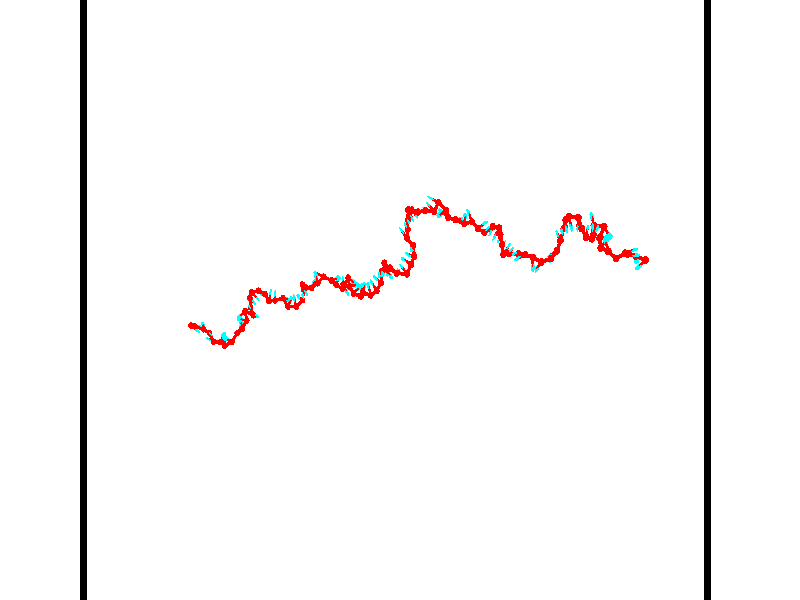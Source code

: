 // switches for output
#declare DRAW_BASES = 1; // possible values are 0, 1; only relevant for DNA ribbons
#declare DRAW_BASES_TYPE = 3; // possible values are 1, 2, 3; only relevant for DNA ribbons
#declare DRAW_FOG = 0; // set to 1 to enable fog

#include "colors.inc"

#include "transforms.inc"
background { rgb <1, 1, 1>}

#default {
   normal{
       ripples 0.25
       frequency 0.20
       turbulence 0.2
       lambda 5
   }
	finish {
		phong 0.1
		phong_size 40.
	}
}

// original window dimensions: 1024x640


// camera settings

camera {
	sky <-0, 1, 0>
	up <-0, 1, 0>
	right 1.6 * <0.99995, 0, 0.00999983>
	location <54.4867, 55, 106.329>
	look_at <55, 55, 55.0001>
	direction <0.513302, 0, -51.3289>
	angle 67.0682
}


# declare cpy_camera_pos = <54.4867, 55, 106.329>;
# if (DRAW_FOG = 1)
fog {
	fog_type 2
	up vnormalize(cpy_camera_pos)
	color rgbt<1,1,1,0.3>
	distance 1e-5
	fog_alt 3e-3
	fog_offset 88
}
# end


// LIGHTS

# declare lum = 6;
global_settings {
	ambient_light rgb lum * <0.05, 0.05, 0.05>
	max_trace_level 15
}# declare cpy_direct_light_amount = 0.25;
light_source
{	1000 * <-0.98995, -1, 1.00995>,
	rgb lum * cpy_direct_light_amount
	parallel
}

light_source
{	1000 * <0.98995, 1, -1.00995>,
	rgb lum * cpy_direct_light_amount
	parallel
}

// strand 0

// nucleotide -1

// particle -1
sphere {
	<35.464314, 53.010056, 49.579945> 0.250000
	pigment { color rgbt <1,0,0,0> }
	no_shadow
}
cylinder {
	<35.740116, 52.781708, 49.401649>,  <35.905598, 52.644699, 49.294674>, 0.100000
	pigment { color rgbt <1,0,0,0> }
	no_shadow
}
cylinder {
	<35.740116, 52.781708, 49.401649>,  <35.464314, 53.010056, 49.579945>, 0.100000
	pigment { color rgbt <1,0,0,0> }
	no_shadow
}

// particle -1
sphere {
	<35.740116, 52.781708, 49.401649> 0.100000
	pigment { color rgbt <1,0,0,0> }
	no_shadow
}
sphere {
	0, 1
	scale<0.080000,0.200000,0.300000>
	matrix <0.681657, 0.719485, 0.132985,
		0.244783, -0.395534, 0.885231,
		0.689511, -0.570871, -0.445736,
		35.946968, 52.610447, 49.267929>
	pigment { color rgbt <0,1,1,0> }
	no_shadow
}
cylinder {
	<35.947292, 52.955364, 50.023155>,  <35.464314, 53.010056, 49.579945>, 0.130000
	pigment { color rgbt <1,0,0,0> }
	no_shadow
}

// nucleotide -1

// particle -1
sphere {
	<35.947292, 52.955364, 50.023155> 0.250000
	pigment { color rgbt <1,0,0,0> }
	no_shadow
}
cylinder {
	<36.107449, 52.915886, 49.658749>,  <36.203541, 52.892200, 49.440105>, 0.100000
	pigment { color rgbt <1,0,0,0> }
	no_shadow
}
cylinder {
	<36.107449, 52.915886, 49.658749>,  <35.947292, 52.955364, 50.023155>, 0.100000
	pigment { color rgbt <1,0,0,0> }
	no_shadow
}

// particle -1
sphere {
	<36.107449, 52.915886, 49.658749> 0.100000
	pigment { color rgbt <1,0,0,0> }
	no_shadow
}
sphere {
	0, 1
	scale<0.080000,0.200000,0.300000>
	matrix <0.684731, 0.692910, 0.225872,
		0.608959, -0.714237, 0.345013,
		0.400389, -0.098694, -0.911015,
		36.227566, 52.886276, 49.385445>
	pigment { color rgbt <0,1,1,0> }
	no_shadow
}
cylinder {
	<36.794983, 52.725056, 50.030807>,  <35.947292, 52.955364, 50.023155>, 0.130000
	pigment { color rgbt <1,0,0,0> }
	no_shadow
}

// nucleotide -1

// particle -1
sphere {
	<36.794983, 52.725056, 50.030807> 0.250000
	pigment { color rgbt <1,0,0,0> }
	no_shadow
}
cylinder {
	<36.660225, 52.940144, 49.721653>,  <36.579369, 53.069199, 49.536160>, 0.100000
	pigment { color rgbt <1,0,0,0> }
	no_shadow
}
cylinder {
	<36.660225, 52.940144, 49.721653>,  <36.794983, 52.725056, 50.030807>, 0.100000
	pigment { color rgbt <1,0,0,0> }
	no_shadow
}

// particle -1
sphere {
	<36.660225, 52.940144, 49.721653> 0.100000
	pigment { color rgbt <1,0,0,0> }
	no_shadow
}
sphere {
	0, 1
	scale<0.080000,0.200000,0.300000>
	matrix <0.691126, 0.698696, 0.184848,
		0.639411, -0.471888, -0.607022,
		-0.336896, 0.537723, -0.772888,
		36.559155, 53.101460, 49.489788>
	pigment { color rgbt <0,1,1,0> }
	no_shadow
}
cylinder {
	<37.436264, 52.435417, 50.329536>,  <36.794983, 52.725056, 50.030807>, 0.130000
	pigment { color rgbt <1,0,0,0> }
	no_shadow
}

// nucleotide -1

// particle -1
sphere {
	<37.436264, 52.435417, 50.329536> 0.250000
	pigment { color rgbt <1,0,0,0> }
	no_shadow
}
cylinder {
	<37.612206, 52.401764, 50.687183>,  <37.717770, 52.381573, 50.901772>, 0.100000
	pigment { color rgbt <1,0,0,0> }
	no_shadow
}
cylinder {
	<37.612206, 52.401764, 50.687183>,  <37.436264, 52.435417, 50.329536>, 0.100000
	pigment { color rgbt <1,0,0,0> }
	no_shadow
}

// particle -1
sphere {
	<37.612206, 52.401764, 50.687183> 0.100000
	pigment { color rgbt <1,0,0,0> }
	no_shadow
}
sphere {
	0, 1
	scale<0.080000,0.200000,0.300000>
	matrix <-0.627308, -0.741241, 0.238844,
		0.642664, -0.665945, -0.378814,
		0.439850, -0.084136, 0.894122,
		37.744160, 52.376522, 50.955421>
	pigment { color rgbt <0,1,1,0> }
	no_shadow
}
cylinder {
	<37.863403, 51.796284, 50.501884>,  <37.436264, 52.435417, 50.329536>, 0.130000
	pigment { color rgbt <1,0,0,0> }
	no_shadow
}

// nucleotide -1

// particle -1
sphere {
	<37.863403, 51.796284, 50.501884> 0.250000
	pigment { color rgbt <1,0,0,0> }
	no_shadow
}
cylinder {
	<37.669361, 51.946781, 50.817635>,  <37.552937, 52.037079, 51.007084>, 0.100000
	pigment { color rgbt <1,0,0,0> }
	no_shadow
}
cylinder {
	<37.669361, 51.946781, 50.817635>,  <37.863403, 51.796284, 50.501884>, 0.100000
	pigment { color rgbt <1,0,0,0> }
	no_shadow
}

// particle -1
sphere {
	<37.669361, 51.946781, 50.817635> 0.100000
	pigment { color rgbt <1,0,0,0> }
	no_shadow
}
sphere {
	0, 1
	scale<0.080000,0.200000,0.300000>
	matrix <-0.570696, -0.820176, 0.040214,
		0.662557, -0.430986, 0.612592,
		-0.485102, 0.376248, 0.789375,
		37.523830, 52.059654, 51.054447>
	pigment { color rgbt <0,1,1,0> }
	no_shadow
}
cylinder {
	<38.573425, 51.778439, 50.853149>,  <37.863403, 51.796284, 50.501884>, 0.130000
	pigment { color rgbt <1,0,0,0> }
	no_shadow
}

// nucleotide -1

// particle -1
sphere {
	<38.573425, 51.778439, 50.853149> 0.250000
	pigment { color rgbt <1,0,0,0> }
	no_shadow
}
cylinder {
	<38.781841, 52.097645, 50.974270>,  <38.906891, 52.289169, 51.046944>, 0.100000
	pigment { color rgbt <1,0,0,0> }
	no_shadow
}
cylinder {
	<38.781841, 52.097645, 50.974270>,  <38.573425, 51.778439, 50.853149>, 0.100000
	pigment { color rgbt <1,0,0,0> }
	no_shadow
}

// particle -1
sphere {
	<38.781841, 52.097645, 50.974270> 0.100000
	pigment { color rgbt <1,0,0,0> }
	no_shadow
}
sphere {
	0, 1
	scale<0.080000,0.200000,0.300000>
	matrix <0.115579, -0.417462, 0.901314,
		0.845668, -0.434626, -0.309750,
		0.521043, 0.798013, 0.302801,
		38.938156, 52.337048, 51.065109>
	pigment { color rgbt <0,1,1,0> }
	no_shadow
}
cylinder {
	<39.090374, 51.544224, 51.242668>,  <38.573425, 51.778439, 50.853149>, 0.130000
	pigment { color rgbt <1,0,0,0> }
	no_shadow
}

// nucleotide -1

// particle -1
sphere {
	<39.090374, 51.544224, 51.242668> 0.250000
	pigment { color rgbt <1,0,0,0> }
	no_shadow
}
cylinder {
	<39.093975, 51.928658, 51.353111>,  <39.096134, 52.159317, 51.419376>, 0.100000
	pigment { color rgbt <1,0,0,0> }
	no_shadow
}
cylinder {
	<39.093975, 51.928658, 51.353111>,  <39.090374, 51.544224, 51.242668>, 0.100000
	pigment { color rgbt <1,0,0,0> }
	no_shadow
}

// particle -1
sphere {
	<39.093975, 51.928658, 51.353111> 0.100000
	pigment { color rgbt <1,0,0,0> }
	no_shadow
}
sphere {
	0, 1
	scale<0.080000,0.200000,0.300000>
	matrix <0.392951, -0.257303, 0.882828,
		0.919515, 0.100548, -0.379976,
		0.009002, 0.961086, 0.276104,
		39.096676, 52.216984, 51.435944>
	pigment { color rgbt <0,1,1,0> }
	no_shadow
}
cylinder {
	<39.733128, 51.803474, 51.228153>,  <39.090374, 51.544224, 51.242668>, 0.130000
	pigment { color rgbt <1,0,0,0> }
	no_shadow
}

// nucleotide -1

// particle -1
sphere {
	<39.733128, 51.803474, 51.228153> 0.250000
	pigment { color rgbt <1,0,0,0> }
	no_shadow
}
cylinder {
	<39.493332, 51.970627, 51.501205>,  <39.349453, 52.070919, 51.665039>, 0.100000
	pigment { color rgbt <1,0,0,0> }
	no_shadow
}
cylinder {
	<39.493332, 51.970627, 51.501205>,  <39.733128, 51.803474, 51.228153>, 0.100000
	pigment { color rgbt <1,0,0,0> }
	no_shadow
}

// particle -1
sphere {
	<39.493332, 51.970627, 51.501205> 0.100000
	pigment { color rgbt <1,0,0,0> }
	no_shadow
}
sphere {
	0, 1
	scale<0.080000,0.200000,0.300000>
	matrix <0.506294, -0.462576, 0.727798,
		0.619903, 0.781920, 0.065738,
		-0.599489, 0.417881, 0.682633,
		39.313484, 52.095993, 51.705994>
	pigment { color rgbt <0,1,1,0> }
	no_shadow
}
cylinder {
	<40.117882, 52.462555, 50.882812>,  <39.733128, 51.803474, 51.228153>, 0.130000
	pigment { color rgbt <1,0,0,0> }
	no_shadow
}

// nucleotide -1

// particle -1
sphere {
	<40.117882, 52.462555, 50.882812> 0.250000
	pigment { color rgbt <1,0,0,0> }
	no_shadow
}
cylinder {
	<40.295109, 52.775742, 50.708153>,  <40.401443, 52.963654, 50.603355>, 0.100000
	pigment { color rgbt <1,0,0,0> }
	no_shadow
}
cylinder {
	<40.295109, 52.775742, 50.708153>,  <40.117882, 52.462555, 50.882812>, 0.100000
	pigment { color rgbt <1,0,0,0> }
	no_shadow
}

// particle -1
sphere {
	<40.295109, 52.775742, 50.708153> 0.100000
	pigment { color rgbt <1,0,0,0> }
	no_shadow
}
sphere {
	0, 1
	scale<0.080000,0.200000,0.300000>
	matrix <-0.124045, 0.535923, 0.835104,
		0.887866, -0.315841, 0.334572,
		0.443065, 0.782963, -0.436649,
		40.428028, 53.010632, 50.577156>
	pigment { color rgbt <0,1,1,0> }
	no_shadow
}
cylinder {
	<40.688553, 52.792614, 51.286980>,  <40.117882, 52.462555, 50.882812>, 0.130000
	pigment { color rgbt <1,0,0,0> }
	no_shadow
}

// nucleotide -1

// particle -1
sphere {
	<40.688553, 52.792614, 51.286980> 0.250000
	pigment { color rgbt <1,0,0,0> }
	no_shadow
}
cylinder {
	<40.576565, 53.076302, 51.028175>,  <40.509373, 53.246513, 50.872894>, 0.100000
	pigment { color rgbt <1,0,0,0> }
	no_shadow
}
cylinder {
	<40.576565, 53.076302, 51.028175>,  <40.688553, 52.792614, 51.286980>, 0.100000
	pigment { color rgbt <1,0,0,0> }
	no_shadow
}

// particle -1
sphere {
	<40.576565, 53.076302, 51.028175> 0.100000
	pigment { color rgbt <1,0,0,0> }
	no_shadow
}
sphere {
	0, 1
	scale<0.080000,0.200000,0.300000>
	matrix <-0.128497, 0.640212, 0.757375,
		0.951370, 0.295180, -0.088106,
		-0.279969, 0.709223, -0.647008,
		40.492573, 53.289070, 50.834072>
	pigment { color rgbt <0,1,1,0> }
	no_shadow
}
cylinder {
	<41.100700, 53.434185, 51.336273>,  <40.688553, 52.792614, 51.286980>, 0.130000
	pigment { color rgbt <1,0,0,0> }
	no_shadow
}

// nucleotide -1

// particle -1
sphere {
	<41.100700, 53.434185, 51.336273> 0.250000
	pigment { color rgbt <1,0,0,0> }
	no_shadow
}
cylinder {
	<40.716808, 53.489376, 51.238396>,  <40.486473, 53.522491, 51.179668>, 0.100000
	pigment { color rgbt <1,0,0,0> }
	no_shadow
}
cylinder {
	<40.716808, 53.489376, 51.238396>,  <41.100700, 53.434185, 51.336273>, 0.100000
	pigment { color rgbt <1,0,0,0> }
	no_shadow
}

// particle -1
sphere {
	<40.716808, 53.489376, 51.238396> 0.100000
	pigment { color rgbt <1,0,0,0> }
	no_shadow
}
sphere {
	0, 1
	scale<0.080000,0.200000,0.300000>
	matrix <-0.111570, 0.612187, 0.782802,
		0.257803, 0.778582, -0.572143,
		-0.959734, 0.137975, -0.244690,
		40.428886, 53.530769, 51.164989>
	pigment { color rgbt <0,1,1,0> }
	no_shadow
}
cylinder {
	<40.895283, 54.163994, 51.074669>,  <41.100700, 53.434185, 51.336273>, 0.130000
	pigment { color rgbt <1,0,0,0> }
	no_shadow
}

// nucleotide -1

// particle -1
sphere {
	<40.895283, 54.163994, 51.074669> 0.250000
	pigment { color rgbt <1,0,0,0> }
	no_shadow
}
cylinder {
	<40.665367, 53.915398, 51.287598>,  <40.527416, 53.766239, 51.415356>, 0.100000
	pigment { color rgbt <1,0,0,0> }
	no_shadow
}
cylinder {
	<40.665367, 53.915398, 51.287598>,  <40.895283, 54.163994, 51.074669>, 0.100000
	pigment { color rgbt <1,0,0,0> }
	no_shadow
}

// particle -1
sphere {
	<40.665367, 53.915398, 51.287598> 0.100000
	pigment { color rgbt <1,0,0,0> }
	no_shadow
}
sphere {
	0, 1
	scale<0.080000,0.200000,0.300000>
	matrix <0.181516, 0.537482, 0.823507,
		-0.797914, 0.569970, -0.196130,
		-0.574791, -0.621488, 0.532324,
		40.492931, 53.728951, 51.447296>
	pigment { color rgbt <0,1,1,0> }
	no_shadow
}
cylinder {
	<41.650955, 53.830467, 51.075405>,  <40.895283, 54.163994, 51.074669>, 0.130000
	pigment { color rgbt <1,0,0,0> }
	no_shadow
}

// nucleotide -1

// particle -1
sphere {
	<41.650955, 53.830467, 51.075405> 0.250000
	pigment { color rgbt <1,0,0,0> }
	no_shadow
}
cylinder {
	<41.897797, 53.808472, 51.389389>,  <42.045902, 53.795273, 51.577778>, 0.100000
	pigment { color rgbt <1,0,0,0> }
	no_shadow
}
cylinder {
	<41.897797, 53.808472, 51.389389>,  <41.650955, 53.830467, 51.075405>, 0.100000
	pigment { color rgbt <1,0,0,0> }
	no_shadow
}

// particle -1
sphere {
	<41.897797, 53.808472, 51.389389> 0.100000
	pigment { color rgbt <1,0,0,0> }
	no_shadow
}
sphere {
	0, 1
	scale<0.080000,0.200000,0.300000>
	matrix <-0.699194, -0.495958, 0.514931,
		0.360993, -0.866604, -0.344503,
		0.617100, -0.054988, 0.784961,
		42.082928, 53.791977, 51.624878>
	pigment { color rgbt <0,1,1,0> }
	no_shadow
}
cylinder {
	<41.467560, 54.444656, 51.389263>,  <41.650955, 53.830467, 51.075405>, 0.130000
	pigment { color rgbt <1,0,0,0> }
	no_shadow
}

// nucleotide -1

// particle -1
sphere {
	<41.467560, 54.444656, 51.389263> 0.250000
	pigment { color rgbt <1,0,0,0> }
	no_shadow
}
cylinder {
	<41.495605, 54.473579, 51.787228>,  <41.512432, 54.490932, 52.026009>, 0.100000
	pigment { color rgbt <1,0,0,0> }
	no_shadow
}
cylinder {
	<41.495605, 54.473579, 51.787228>,  <41.467560, 54.444656, 51.389263>, 0.100000
	pigment { color rgbt <1,0,0,0> }
	no_shadow
}

// particle -1
sphere {
	<41.495605, 54.473579, 51.787228> 0.100000
	pigment { color rgbt <1,0,0,0> }
	no_shadow
}
sphere {
	0, 1
	scale<0.080000,0.200000,0.300000>
	matrix <0.764917, 0.636296, -0.100151,
		-0.640302, 0.768049, -0.010694,
		0.070116, 0.072307, 0.994915,
		41.516640, 54.495270, 52.085701>
	pigment { color rgbt <0,1,1,0> }
	no_shadow
}
cylinder {
	<41.444954, 55.157063, 51.627338>,  <41.467560, 54.444656, 51.389263>, 0.130000
	pigment { color rgbt <1,0,0,0> }
	no_shadow
}

// nucleotide -1

// particle -1
sphere {
	<41.444954, 55.157063, 51.627338> 0.250000
	pigment { color rgbt <1,0,0,0> }
	no_shadow
}
cylinder {
	<41.713814, 54.963501, 51.851501>,  <41.875130, 54.847363, 51.986000>, 0.100000
	pigment { color rgbt <1,0,0,0> }
	no_shadow
}
cylinder {
	<41.713814, 54.963501, 51.851501>,  <41.444954, 55.157063, 51.627338>, 0.100000
	pigment { color rgbt <1,0,0,0> }
	no_shadow
}

// particle -1
sphere {
	<41.713814, 54.963501, 51.851501> 0.100000
	pigment { color rgbt <1,0,0,0> }
	no_shadow
}
sphere {
	0, 1
	scale<0.080000,0.200000,0.300000>
	matrix <0.726856, 0.575445, -0.374891,
		-0.141070, 0.659315, 0.738514,
		0.672146, -0.483907, 0.560405,
		41.915459, 54.818329, 52.019623>
	pigment { color rgbt <0,1,1,0> }
	no_shadow
}
cylinder {
	<41.763325, 55.561855, 52.218258>,  <41.444954, 55.157063, 51.627338>, 0.130000
	pigment { color rgbt <1,0,0,0> }
	no_shadow
}

// nucleotide -1

// particle -1
sphere {
	<41.763325, 55.561855, 52.218258> 0.250000
	pigment { color rgbt <1,0,0,0> }
	no_shadow
}
cylinder {
	<42.000919, 55.307880, 52.020660>,  <42.143475, 55.155495, 51.902103>, 0.100000
	pigment { color rgbt <1,0,0,0> }
	no_shadow
}
cylinder {
	<42.000919, 55.307880, 52.020660>,  <41.763325, 55.561855, 52.218258>, 0.100000
	pigment { color rgbt <1,0,0,0> }
	no_shadow
}

// particle -1
sphere {
	<42.000919, 55.307880, 52.020660> 0.100000
	pigment { color rgbt <1,0,0,0> }
	no_shadow
}
sphere {
	0, 1
	scale<0.080000,0.200000,0.300000>
	matrix <0.649954, 0.740620, -0.170417,
		0.474066, -0.219847, 0.852601,
		0.593988, -0.634941, -0.493993,
		42.179115, 55.117397, 51.872463>
	pigment { color rgbt <0,1,1,0> }
	no_shadow
}
cylinder {
	<42.433846, 55.689579, 52.524616>,  <41.763325, 55.561855, 52.218258>, 0.130000
	pigment { color rgbt <1,0,0,0> }
	no_shadow
}

// nucleotide -1

// particle -1
sphere {
	<42.433846, 55.689579, 52.524616> 0.250000
	pigment { color rgbt <1,0,0,0> }
	no_shadow
}
cylinder {
	<42.490284, 55.567596, 52.147873>,  <42.524147, 55.494408, 51.921829>, 0.100000
	pigment { color rgbt <1,0,0,0> }
	no_shadow
}
cylinder {
	<42.490284, 55.567596, 52.147873>,  <42.433846, 55.689579, 52.524616>, 0.100000
	pigment { color rgbt <1,0,0,0> }
	no_shadow
}

// particle -1
sphere {
	<42.490284, 55.567596, 52.147873> 0.100000
	pigment { color rgbt <1,0,0,0> }
	no_shadow
}
sphere {
	0, 1
	scale<0.080000,0.200000,0.300000>
	matrix <0.954077, 0.295828, 0.047145,
		0.264249, -0.905254, 0.332698,
		0.141099, -0.304961, -0.941854,
		42.532612, 55.476109, 51.865318>
	pigment { color rgbt <0,1,1,0> }
	no_shadow
}
cylinder {
	<43.006611, 55.453106, 52.559475>,  <42.433846, 55.689579, 52.524616>, 0.130000
	pigment { color rgbt <1,0,0,0> }
	no_shadow
}

// nucleotide -1

// particle -1
sphere {
	<43.006611, 55.453106, 52.559475> 0.250000
	pigment { color rgbt <1,0,0,0> }
	no_shadow
}
cylinder {
	<42.988789, 55.488205, 52.161415>,  <42.978096, 55.509266, 51.922581>, 0.100000
	pigment { color rgbt <1,0,0,0> }
	no_shadow
}
cylinder {
	<42.988789, 55.488205, 52.161415>,  <43.006611, 55.453106, 52.559475>, 0.100000
	pigment { color rgbt <1,0,0,0> }
	no_shadow
}

// particle -1
sphere {
	<42.988789, 55.488205, 52.161415> 0.100000
	pigment { color rgbt <1,0,0,0> }
	no_shadow
}
sphere {
	0, 1
	scale<0.080000,0.200000,0.300000>
	matrix <0.968154, 0.249441, -0.021353,
		0.246356, -0.964407, -0.096065,
		-0.044555, 0.087745, -0.995146,
		42.975422, 55.514530, 51.862873>
	pigment { color rgbt <0,1,1,0> }
	no_shadow
}
cylinder {
	<43.279221, 54.919098, 52.113438>,  <43.006611, 55.453106, 52.559475>, 0.130000
	pigment { color rgbt <1,0,0,0> }
	no_shadow
}

// nucleotide -1

// particle -1
sphere {
	<43.279221, 54.919098, 52.113438> 0.250000
	pigment { color rgbt <1,0,0,0> }
	no_shadow
}
cylinder {
	<43.333344, 55.296558, 51.992630>,  <43.365818, 55.523033, 51.920147>, 0.100000
	pigment { color rgbt <1,0,0,0> }
	no_shadow
}
cylinder {
	<43.333344, 55.296558, 51.992630>,  <43.279221, 54.919098, 52.113438>, 0.100000
	pigment { color rgbt <1,0,0,0> }
	no_shadow
}

// particle -1
sphere {
	<43.333344, 55.296558, 51.992630> 0.100000
	pigment { color rgbt <1,0,0,0> }
	no_shadow
}
sphere {
	0, 1
	scale<0.080000,0.200000,0.300000>
	matrix <0.983806, -0.164125, -0.072038,
		-0.117546, -0.287377, -0.950577,
		0.135311, 0.943651, -0.302015,
		43.373936, 55.579655, 51.902027>
	pigment { color rgbt <0,1,1,0> }
	no_shadow
}
cylinder {
	<43.690987, 54.962379, 51.480618>,  <43.279221, 54.919098, 52.113438>, 0.130000
	pigment { color rgbt <1,0,0,0> }
	no_shadow
}

// nucleotide -1

// particle -1
sphere {
	<43.690987, 54.962379, 51.480618> 0.250000
	pigment { color rgbt <1,0,0,0> }
	no_shadow
}
cylinder {
	<43.746433, 55.274487, 51.724571>,  <43.779701, 55.461750, 51.870945>, 0.100000
	pigment { color rgbt <1,0,0,0> }
	no_shadow
}
cylinder {
	<43.746433, 55.274487, 51.724571>,  <43.690987, 54.962379, 51.480618>, 0.100000
	pigment { color rgbt <1,0,0,0> }
	no_shadow
}

// particle -1
sphere {
	<43.746433, 55.274487, 51.724571> 0.100000
	pigment { color rgbt <1,0,0,0> }
	no_shadow
}
sphere {
	0, 1
	scale<0.080000,0.200000,0.300000>
	matrix <0.987977, -0.151520, -0.030706,
		0.068451, 0.606811, -0.791893,
		0.138621, 0.780271, 0.609887,
		43.788021, 55.508568, 51.907536>
	pigment { color rgbt <0,1,1,0> }
	no_shadow
}
cylinder {
	<44.360523, 55.135880, 51.178440>,  <43.690987, 54.962379, 51.480618>, 0.130000
	pigment { color rgbt <1,0,0,0> }
	no_shadow
}

// nucleotide -1

// particle -1
sphere {
	<44.360523, 55.135880, 51.178440> 0.250000
	pigment { color rgbt <1,0,0,0> }
	no_shadow
}
cylinder {
	<44.553082, 55.065315, 50.835014>,  <44.668617, 55.022976, 50.628960>, 0.100000
	pigment { color rgbt <1,0,0,0> }
	no_shadow
}
cylinder {
	<44.553082, 55.065315, 50.835014>,  <44.360523, 55.135880, 51.178440>, 0.100000
	pigment { color rgbt <1,0,0,0> }
	no_shadow
}

// particle -1
sphere {
	<44.553082, 55.065315, 50.835014> 0.100000
	pigment { color rgbt <1,0,0,0> }
	no_shadow
}
sphere {
	0, 1
	scale<0.080000,0.200000,0.300000>
	matrix <0.874660, 0.160147, 0.457519,
		0.056787, -0.971202, 0.231391,
		0.481400, -0.176408, -0.858565,
		44.697502, 55.012394, 50.577446>
	pigment { color rgbt <0,1,1,0> }
	no_shadow
}
cylinder {
	<44.816200, 54.485947, 51.124550>,  <44.360523, 55.135880, 51.178440>, 0.130000
	pigment { color rgbt <1,0,0,0> }
	no_shadow
}

// nucleotide -1

// particle -1
sphere {
	<44.816200, 54.485947, 51.124550> 0.250000
	pigment { color rgbt <1,0,0,0> }
	no_shadow
}
cylinder {
	<44.926914, 54.801422, 50.904961>,  <44.993343, 54.990707, 50.773209>, 0.100000
	pigment { color rgbt <1,0,0,0> }
	no_shadow
}
cylinder {
	<44.926914, 54.801422, 50.904961>,  <44.816200, 54.485947, 51.124550>, 0.100000
	pigment { color rgbt <1,0,0,0> }
	no_shadow
}

// particle -1
sphere {
	<44.926914, 54.801422, 50.904961> 0.100000
	pigment { color rgbt <1,0,0,0> }
	no_shadow
}
sphere {
	0, 1
	scale<0.080000,0.200000,0.300000>
	matrix <0.827564, 0.094720, 0.553323,
		0.488396, -0.607457, -0.626471,
		0.276780, 0.788685, -0.548970,
		45.009949, 55.038029, 50.740269>
	pigment { color rgbt <0,1,1,0> }
	no_shadow
}
cylinder {
	<45.512070, 54.487808, 50.772957>,  <44.816200, 54.485947, 51.124550>, 0.130000
	pigment { color rgbt <1,0,0,0> }
	no_shadow
}

// nucleotide -1

// particle -1
sphere {
	<45.512070, 54.487808, 50.772957> 0.250000
	pigment { color rgbt <1,0,0,0> }
	no_shadow
}
cylinder {
	<45.418240, 54.862801, 50.875801>,  <45.361942, 55.087795, 50.937508>, 0.100000
	pigment { color rgbt <1,0,0,0> }
	no_shadow
}
cylinder {
	<45.418240, 54.862801, 50.875801>,  <45.512070, 54.487808, 50.772957>, 0.100000
	pigment { color rgbt <1,0,0,0> }
	no_shadow
}

// particle -1
sphere {
	<45.418240, 54.862801, 50.875801> 0.100000
	pigment { color rgbt <1,0,0,0> }
	no_shadow
}
sphere {
	0, 1
	scale<0.080000,0.200000,0.300000>
	matrix <0.873338, 0.087082, 0.479267,
		0.426913, 0.336972, -0.839164,
		-0.234576, 0.937479, 0.257114,
		45.347866, 55.144043, 50.952934>
	pigment { color rgbt <0,1,1,0> }
	no_shadow
}
cylinder {
	<46.066723, 54.990292, 50.546822>,  <45.512070, 54.487808, 50.772957>, 0.130000
	pigment { color rgbt <1,0,0,0> }
	no_shadow
}

// nucleotide -1

// particle -1
sphere {
	<46.066723, 54.990292, 50.546822> 0.250000
	pigment { color rgbt <1,0,0,0> }
	no_shadow
}
cylinder {
	<45.895321, 55.132614, 50.879036>,  <45.792480, 55.218010, 51.078365>, 0.100000
	pigment { color rgbt <1,0,0,0> }
	no_shadow
}
cylinder {
	<45.895321, 55.132614, 50.879036>,  <46.066723, 54.990292, 50.546822>, 0.100000
	pigment { color rgbt <1,0,0,0> }
	no_shadow
}

// particle -1
sphere {
	<45.895321, 55.132614, 50.879036> 0.100000
	pigment { color rgbt <1,0,0,0> }
	no_shadow
}
sphere {
	0, 1
	scale<0.080000,0.200000,0.300000>
	matrix <0.896640, 0.280840, 0.342295,
		-0.111456, 0.891363, -0.439374,
		-0.428503, 0.355809, 0.830533,
		45.766769, 55.239357, 51.128197>
	pigment { color rgbt <0,1,1,0> }
	no_shadow
}
cylinder {
	<46.168503, 55.784683, 50.667381>,  <46.066723, 54.990292, 50.546822>, 0.130000
	pigment { color rgbt <1,0,0,0> }
	no_shadow
}

// nucleotide -1

// particle -1
sphere {
	<46.168503, 55.784683, 50.667381> 0.250000
	pigment { color rgbt <1,0,0,0> }
	no_shadow
}
cylinder {
	<46.178238, 55.531952, 50.977272>,  <46.184078, 55.380310, 51.163204>, 0.100000
	pigment { color rgbt <1,0,0,0> }
	no_shadow
}
cylinder {
	<46.178238, 55.531952, 50.977272>,  <46.168503, 55.784683, 50.667381>, 0.100000
	pigment { color rgbt <1,0,0,0> }
	no_shadow
}

// particle -1
sphere {
	<46.178238, 55.531952, 50.977272> 0.100000
	pigment { color rgbt <1,0,0,0> }
	no_shadow
}
sphere {
	0, 1
	scale<0.080000,0.200000,0.300000>
	matrix <0.877280, 0.385088, 0.286508,
		-0.479362, 0.672677, 0.563665,
		0.024333, -0.631833, 0.774722,
		46.185539, 55.342403, 51.209690>
	pigment { color rgbt <0,1,1,0> }
	no_shadow
}
cylinder {
	<46.157520, 56.171806, 51.349087>,  <46.168503, 55.784683, 50.667381>, 0.130000
	pigment { color rgbt <1,0,0,0> }
	no_shadow
}

// nucleotide -1

// particle -1
sphere {
	<46.157520, 56.171806, 51.349087> 0.250000
	pigment { color rgbt <1,0,0,0> }
	no_shadow
}
cylinder {
	<46.348434, 55.820930, 51.370026>,  <46.462982, 55.610405, 51.382587>, 0.100000
	pigment { color rgbt <1,0,0,0> }
	no_shadow
}
cylinder {
	<46.348434, 55.820930, 51.370026>,  <46.157520, 56.171806, 51.349087>, 0.100000
	pigment { color rgbt <1,0,0,0> }
	no_shadow
}

// particle -1
sphere {
	<46.348434, 55.820930, 51.370026> 0.100000
	pigment { color rgbt <1,0,0,0> }
	no_shadow
}
sphere {
	0, 1
	scale<0.080000,0.200000,0.300000>
	matrix <0.840646, 0.473128, 0.263561,
		-0.255958, -0.081790, 0.963222,
		0.477284, -0.877189, 0.052344,
		46.491619, 55.557774, 51.385731>
	pigment { color rgbt <0,1,1,0> }
	no_shadow
}
cylinder {
	<46.592636, 55.933514, 52.031715>,  <46.157520, 56.171806, 51.349087>, 0.130000
	pigment { color rgbt <1,0,0,0> }
	no_shadow
}

// nucleotide -1

// particle -1
sphere {
	<46.592636, 55.933514, 52.031715> 0.250000
	pigment { color rgbt <1,0,0,0> }
	no_shadow
}
cylinder {
	<46.934364, 56.004478, 51.836304>,  <47.139400, 56.047058, 51.719055>, 0.100000
	pigment { color rgbt <1,0,0,0> }
	no_shadow
}
cylinder {
	<46.934364, 56.004478, 51.836304>,  <46.592636, 55.933514, 52.031715>, 0.100000
	pigment { color rgbt <1,0,0,0> }
	no_shadow
}

// particle -1
sphere {
	<46.934364, 56.004478, 51.836304> 0.100000
	pigment { color rgbt <1,0,0,0> }
	no_shadow
}
sphere {
	0, 1
	scale<0.080000,0.200000,0.300000>
	matrix <0.261727, 0.665226, 0.699266,
		0.449039, -0.725259, 0.521884,
		0.854320, 0.177407, -0.488533,
		47.190659, 56.057701, 51.689743>
	pigment { color rgbt <0,1,1,0> }
	no_shadow
}
cylinder {
	<47.143017, 55.884651, 52.397118>,  <46.592636, 55.933514, 52.031715>, 0.130000
	pigment { color rgbt <1,0,0,0> }
	no_shadow
}

// nucleotide -1

// particle -1
sphere {
	<47.143017, 55.884651, 52.397118> 0.250000
	pigment { color rgbt <1,0,0,0> }
	no_shadow
}
cylinder {
	<47.257900, 56.158215, 52.128853>,  <47.326832, 56.322353, 51.967896>, 0.100000
	pigment { color rgbt <1,0,0,0> }
	no_shadow
}
cylinder {
	<47.257900, 56.158215, 52.128853>,  <47.143017, 55.884651, 52.397118>, 0.100000
	pigment { color rgbt <1,0,0,0> }
	no_shadow
}

// particle -1
sphere {
	<47.257900, 56.158215, 52.128853> 0.100000
	pigment { color rgbt <1,0,0,0> }
	no_shadow
}
sphere {
	0, 1
	scale<0.080000,0.200000,0.300000>
	matrix <0.246959, 0.623616, 0.741697,
		0.925485, -0.378647, 0.010211,
		0.287209, 0.683907, -0.670657,
		47.344063, 56.363388, 51.927654>
	pigment { color rgbt <0,1,1,0> }
	no_shadow
}
cylinder {
	<47.716778, 56.244331, 52.636761>,  <47.143017, 55.884651, 52.397118>, 0.130000
	pigment { color rgbt <1,0,0,0> }
	no_shadow
}

// nucleotide -1

// particle -1
sphere {
	<47.716778, 56.244331, 52.636761> 0.250000
	pigment { color rgbt <1,0,0,0> }
	no_shadow
}
cylinder {
	<47.590553, 56.537102, 52.395195>,  <47.514820, 56.712765, 52.250256>, 0.100000
	pigment { color rgbt <1,0,0,0> }
	no_shadow
}
cylinder {
	<47.590553, 56.537102, 52.395195>,  <47.716778, 56.244331, 52.636761>, 0.100000
	pigment { color rgbt <1,0,0,0> }
	no_shadow
}

// particle -1
sphere {
	<47.590553, 56.537102, 52.395195> 0.100000
	pigment { color rgbt <1,0,0,0> }
	no_shadow
}
sphere {
	0, 1
	scale<0.080000,0.200000,0.300000>
	matrix <0.374346, 0.680837, 0.629544,
		0.871944, -0.027413, -0.488838,
		-0.315562, 0.731921, -0.603914,
		47.495884, 56.756680, 52.214020>
	pigment { color rgbt <0,1,1,0> }
	no_shadow
}
cylinder {
	<48.222733, 56.720604, 52.625572>,  <47.716778, 56.244331, 52.636761>, 0.130000
	pigment { color rgbt <1,0,0,0> }
	no_shadow
}

// nucleotide -1

// particle -1
sphere {
	<48.222733, 56.720604, 52.625572> 0.250000
	pigment { color rgbt <1,0,0,0> }
	no_shadow
}
cylinder {
	<47.856510, 56.866894, 52.558632>,  <47.636776, 56.954666, 52.518467>, 0.100000
	pigment { color rgbt <1,0,0,0> }
	no_shadow
}
cylinder {
	<47.856510, 56.866894, 52.558632>,  <48.222733, 56.720604, 52.625572>, 0.100000
	pigment { color rgbt <1,0,0,0> }
	no_shadow
}

// particle -1
sphere {
	<47.856510, 56.866894, 52.558632> 0.100000
	pigment { color rgbt <1,0,0,0> }
	no_shadow
}
sphere {
	0, 1
	scale<0.080000,0.200000,0.300000>
	matrix <0.235087, 0.824244, 0.515126,
		0.326333, 0.432283, -0.840617,
		-0.915555, 0.365721, -0.167354,
		47.581844, 56.976612, 52.508427>
	pigment { color rgbt <0,1,1,0> }
	no_shadow
}
cylinder {
	<48.891907, 56.463753, 52.401218>,  <48.222733, 56.720604, 52.625572>, 0.130000
	pigment { color rgbt <1,0,0,0> }
	no_shadow
}

// nucleotide -1

// particle -1
sphere {
	<48.891907, 56.463753, 52.401218> 0.250000
	pigment { color rgbt <1,0,0,0> }
	no_shadow
}
cylinder {
	<49.239101, 56.548939, 52.580658>,  <49.447418, 56.600052, 52.688320>, 0.100000
	pigment { color rgbt <1,0,0,0> }
	no_shadow
}
cylinder {
	<49.239101, 56.548939, 52.580658>,  <48.891907, 56.463753, 52.401218>, 0.100000
	pigment { color rgbt <1,0,0,0> }
	no_shadow
}

// particle -1
sphere {
	<49.239101, 56.548939, 52.580658> 0.100000
	pigment { color rgbt <1,0,0,0> }
	no_shadow
}
sphere {
	0, 1
	scale<0.080000,0.200000,0.300000>
	matrix <-0.432362, -0.120223, 0.893650,
		0.244250, -0.969634, -0.012273,
		0.867989, 0.212968, 0.448597,
		49.499496, 56.612827, 52.715237>
	pigment { color rgbt <0,1,1,0> }
	no_shadow
}
cylinder {
	<49.347408, 56.148331, 52.741688>,  <48.891907, 56.463753, 52.401218>, 0.130000
	pigment { color rgbt <1,0,0,0> }
	no_shadow
}

// nucleotide -1

// particle -1
sphere {
	<49.347408, 56.148331, 52.741688> 0.250000
	pigment { color rgbt <1,0,0,0> }
	no_shadow
}
cylinder {
	<49.416462, 56.347408, 52.401688>,  <49.457893, 56.466854, 52.197689>, 0.100000
	pigment { color rgbt <1,0,0,0> }
	no_shadow
}
cylinder {
	<49.416462, 56.347408, 52.401688>,  <49.347408, 56.148331, 52.741688>, 0.100000
	pigment { color rgbt <1,0,0,0> }
	no_shadow
}

// particle -1
sphere {
	<49.416462, 56.347408, 52.401688> 0.100000
	pigment { color rgbt <1,0,0,0> }
	no_shadow
}
sphere {
	0, 1
	scale<0.080000,0.200000,0.300000>
	matrix <0.978064, 0.015508, 0.207726,
		0.116565, -0.867216, -0.484096,
		0.172635, 0.497691, -0.850001,
		49.468254, 56.496716, 52.146687>
	pigment { color rgbt <0,1,1,0> }
	no_shadow
}
cylinder {
	<49.890549, 55.811626, 52.346321>,  <49.347408, 56.148331, 52.741688>, 0.130000
	pigment { color rgbt <1,0,0,0> }
	no_shadow
}

// nucleotide -1

// particle -1
sphere {
	<49.890549, 55.811626, 52.346321> 0.250000
	pigment { color rgbt <1,0,0,0> }
	no_shadow
}
cylinder {
	<49.896515, 56.206974, 52.285782>,  <49.900093, 56.444183, 52.249458>, 0.100000
	pigment { color rgbt <1,0,0,0> }
	no_shadow
}
cylinder {
	<49.896515, 56.206974, 52.285782>,  <49.890549, 55.811626, 52.346321>, 0.100000
	pigment { color rgbt <1,0,0,0> }
	no_shadow
}

// particle -1
sphere {
	<49.896515, 56.206974, 52.285782> 0.100000
	pigment { color rgbt <1,0,0,0> }
	no_shadow
}
sphere {
	0, 1
	scale<0.080000,0.200000,0.300000>
	matrix <0.994162, 0.001519, 0.107885,
		0.106860, -0.152070, -0.982576,
		0.014913, 0.988369, -0.151345,
		49.900990, 56.503483, 52.240379>
	pigment { color rgbt <0,1,1,0> }
	no_shadow
}
cylinder {
	<50.004700, 56.157772, 52.996586>,  <49.890549, 55.811626, 52.346321>, 0.130000
	pigment { color rgbt <1,0,0,0> }
	no_shadow
}

// nucleotide -1

// particle -1
sphere {
	<50.004700, 56.157772, 52.996586> 0.250000
	pigment { color rgbt <1,0,0,0> }
	no_shadow
}
cylinder {
	<50.200676, 55.816956, 53.070328>,  <50.318264, 55.612465, 53.114571>, 0.100000
	pigment { color rgbt <1,0,0,0> }
	no_shadow
}
cylinder {
	<50.200676, 55.816956, 53.070328>,  <50.004700, 56.157772, 52.996586>, 0.100000
	pigment { color rgbt <1,0,0,0> }
	no_shadow
}

// particle -1
sphere {
	<50.200676, 55.816956, 53.070328> 0.100000
	pigment { color rgbt <1,0,0,0> }
	no_shadow
}
sphere {
	0, 1
	scale<0.080000,0.200000,0.300000>
	matrix <0.713692, 0.513475, 0.476431,
		-0.500597, -0.101855, 0.859667,
		0.489945, -0.852038, 0.184351,
		50.347660, 55.561344, 53.125633>
	pigment { color rgbt <0,1,1,0> }
	no_shadow
}
cylinder {
	<50.199612, 56.114559, 53.694153>,  <50.004700, 56.157772, 52.996586>, 0.130000
	pigment { color rgbt <1,0,0,0> }
	no_shadow
}

// nucleotide -1

// particle -1
sphere {
	<50.199612, 56.114559, 53.694153> 0.250000
	pigment { color rgbt <1,0,0,0> }
	no_shadow
}
cylinder {
	<50.485294, 55.892647, 53.523445>,  <50.656704, 55.759499, 53.421021>, 0.100000
	pigment { color rgbt <1,0,0,0> }
	no_shadow
}
cylinder {
	<50.485294, 55.892647, 53.523445>,  <50.199612, 56.114559, 53.694153>, 0.100000
	pigment { color rgbt <1,0,0,0> }
	no_shadow
}

// particle -1
sphere {
	<50.485294, 55.892647, 53.523445> 0.100000
	pigment { color rgbt <1,0,0,0> }
	no_shadow
}
sphere {
	0, 1
	scale<0.080000,0.200000,0.300000>
	matrix <0.687363, 0.440861, 0.577212,
		-0.132081, -0.705592, 0.696200,
		0.714203, -0.554781, -0.426768,
		50.699554, 55.726212, 53.395416>
	pigment { color rgbt <0,1,1,0> }
	no_shadow
}
cylinder {
	<50.534153, 56.604820, 54.105335>,  <50.199612, 56.114559, 53.694153>, 0.130000
	pigment { color rgbt <1,0,0,0> }
	no_shadow
}

// nucleotide -1

// particle -1
sphere {
	<50.534153, 56.604820, 54.105335> 0.250000
	pigment { color rgbt <1,0,0,0> }
	no_shadow
}
cylinder {
	<50.786137, 56.420311, 53.855412>,  <50.937325, 56.309605, 53.705460>, 0.100000
	pigment { color rgbt <1,0,0,0> }
	no_shadow
}
cylinder {
	<50.786137, 56.420311, 53.855412>,  <50.534153, 56.604820, 54.105335>, 0.100000
	pigment { color rgbt <1,0,0,0> }
	no_shadow
}

// particle -1
sphere {
	<50.786137, 56.420311, 53.855412> 0.100000
	pigment { color rgbt <1,0,0,0> }
	no_shadow
}
sphere {
	0, 1
	scale<0.080000,0.200000,0.300000>
	matrix <0.469722, -0.414384, 0.779517,
		-0.618479, -0.784547, -0.044376,
		0.629957, -0.461271, -0.624807,
		50.975124, 56.281929, 53.667969>
	pigment { color rgbt <0,1,1,0> }
	no_shadow
}
cylinder {
	<50.662693, 55.987572, 54.415710>,  <50.534153, 56.604820, 54.105335>, 0.130000
	pigment { color rgbt <1,0,0,0> }
	no_shadow
}

// nucleotide -1

// particle -1
sphere {
	<50.662693, 55.987572, 54.415710> 0.250000
	pigment { color rgbt <1,0,0,0> }
	no_shadow
}
cylinder {
	<50.978691, 56.047527, 54.177910>,  <51.168289, 56.083500, 54.035229>, 0.100000
	pigment { color rgbt <1,0,0,0> }
	no_shadow
}
cylinder {
	<50.978691, 56.047527, 54.177910>,  <50.662693, 55.987572, 54.415710>, 0.100000
	pigment { color rgbt <1,0,0,0> }
	no_shadow
}

// particle -1
sphere {
	<50.978691, 56.047527, 54.177910> 0.100000
	pigment { color rgbt <1,0,0,0> }
	no_shadow
}
sphere {
	0, 1
	scale<0.080000,0.200000,0.300000>
	matrix <0.608994, -0.303978, 0.732614,
		-0.070901, -0.940813, -0.331427,
		0.789999, 0.149894, -0.594502,
		51.215691, 56.092495, 53.999557>
	pigment { color rgbt <0,1,1,0> }
	no_shadow
}
cylinder {
	<51.017506, 55.468670, 54.598820>,  <50.662693, 55.987572, 54.415710>, 0.130000
	pigment { color rgbt <1,0,0,0> }
	no_shadow
}

// nucleotide -1

// particle -1
sphere {
	<51.017506, 55.468670, 54.598820> 0.250000
	pigment { color rgbt <1,0,0,0> }
	no_shadow
}
cylinder {
	<51.275074, 55.715969, 54.418533>,  <51.429615, 55.864349, 54.310360>, 0.100000
	pigment { color rgbt <1,0,0,0> }
	no_shadow
}
cylinder {
	<51.275074, 55.715969, 54.418533>,  <51.017506, 55.468670, 54.598820>, 0.100000
	pigment { color rgbt <1,0,0,0> }
	no_shadow
}

// particle -1
sphere {
	<51.275074, 55.715969, 54.418533> 0.100000
	pigment { color rgbt <1,0,0,0> }
	no_shadow
}
sphere {
	0, 1
	scale<0.080000,0.200000,0.300000>
	matrix <0.676458, -0.184814, 0.712915,
		0.357456, -0.763949, -0.537221,
		0.643917, 0.618244, -0.450717,
		51.468250, 55.901443, 54.283318>
	pigment { color rgbt <0,1,1,0> }
	no_shadow
}
cylinder {
	<51.656166, 55.264606, 54.821854>,  <51.017506, 55.468670, 54.598820>, 0.130000
	pigment { color rgbt <1,0,0,0> }
	no_shadow
}

// nucleotide -1

// particle -1
sphere {
	<51.656166, 55.264606, 54.821854> 0.250000
	pigment { color rgbt <1,0,0,0> }
	no_shadow
}
cylinder {
	<51.714386, 55.636810, 54.687416>,  <51.749317, 55.860134, 54.606754>, 0.100000
	pigment { color rgbt <1,0,0,0> }
	no_shadow
}
cylinder {
	<51.714386, 55.636810, 54.687416>,  <51.656166, 55.264606, 54.821854>, 0.100000
	pigment { color rgbt <1,0,0,0> }
	no_shadow
}

// particle -1
sphere {
	<51.714386, 55.636810, 54.687416> 0.100000
	pigment { color rgbt <1,0,0,0> }
	no_shadow
}
sphere {
	0, 1
	scale<0.080000,0.200000,0.300000>
	matrix <0.555070, 0.204407, 0.806297,
		0.818971, -0.303910, -0.486750,
		0.145547, 0.930514, -0.336094,
		51.758049, 55.915966, 54.586586>
	pigment { color rgbt <0,1,1,0> }
	no_shadow
}
cylinder {
	<51.875492, 55.497246, 55.405605>,  <51.656166, 55.264606, 54.821854>, 0.130000
	pigment { color rgbt <1,0,0,0> }
	no_shadow
}

// nucleotide -1

// particle -1
sphere {
	<51.875492, 55.497246, 55.405605> 0.250000
	pigment { color rgbt <1,0,0,0> }
	no_shadow
}
cylinder {
	<51.919159, 55.795975, 55.143204>,  <51.945358, 55.975212, 54.985764>, 0.100000
	pigment { color rgbt <1,0,0,0> }
	no_shadow
}
cylinder {
	<51.919159, 55.795975, 55.143204>,  <51.875492, 55.497246, 55.405605>, 0.100000
	pigment { color rgbt <1,0,0,0> }
	no_shadow
}

// particle -1
sphere {
	<51.919159, 55.795975, 55.143204> 0.100000
	pigment { color rgbt <1,0,0,0> }
	no_shadow
}
sphere {
	0, 1
	scale<0.080000,0.200000,0.300000>
	matrix <0.715235, 0.399289, 0.573592,
		0.690306, -0.531813, -0.490564,
		0.109167, 0.746822, -0.656003,
		51.951908, 56.020020, 54.946404>
	pigment { color rgbt <0,1,1,0> }
	no_shadow
}
cylinder {
	<52.508099, 55.344357, 55.164310>,  <51.875492, 55.497246, 55.405605>, 0.130000
	pigment { color rgbt <1,0,0,0> }
	no_shadow
}

// nucleotide -1

// particle -1
sphere {
	<52.508099, 55.344357, 55.164310> 0.250000
	pigment { color rgbt <1,0,0,0> }
	no_shadow
}
cylinder {
	<52.399319, 55.728737, 55.143875>,  <52.334049, 55.959366, 55.131615>, 0.100000
	pigment { color rgbt <1,0,0,0> }
	no_shadow
}
cylinder {
	<52.399319, 55.728737, 55.143875>,  <52.508099, 55.344357, 55.164310>, 0.100000
	pigment { color rgbt <1,0,0,0> }
	no_shadow
}

// particle -1
sphere {
	<52.399319, 55.728737, 55.143875> 0.100000
	pigment { color rgbt <1,0,0,0> }
	no_shadow
}
sphere {
	0, 1
	scale<0.080000,0.200000,0.300000>
	matrix <0.738545, 0.242452, 0.629102,
		0.616923, 0.133357, -0.775643,
		-0.271951, 0.960954, -0.051084,
		52.317734, 56.017025, 55.128551>
	pigment { color rgbt <0,1,1,0> }
	no_shadow
}
cylinder {
	<53.031433, 55.639069, 55.438324>,  <52.508099, 55.344357, 55.164310>, 0.130000
	pigment { color rgbt <1,0,0,0> }
	no_shadow
}

// nucleotide -1

// particle -1
sphere {
	<53.031433, 55.639069, 55.438324> 0.250000
	pigment { color rgbt <1,0,0,0> }
	no_shadow
}
cylinder {
	<52.806808, 55.963696, 55.373825>,  <52.672035, 56.158474, 55.335125>, 0.100000
	pigment { color rgbt <1,0,0,0> }
	no_shadow
}
cylinder {
	<52.806808, 55.963696, 55.373825>,  <53.031433, 55.639069, 55.438324>, 0.100000
	pigment { color rgbt <1,0,0,0> }
	no_shadow
}

// particle -1
sphere {
	<52.806808, 55.963696, 55.373825> 0.100000
	pigment { color rgbt <1,0,0,0> }
	no_shadow
}
sphere {
	0, 1
	scale<0.080000,0.200000,0.300000>
	matrix <0.712619, 0.573401, 0.404211,
		0.420504, 0.112083, -0.900341,
		-0.561561, 0.811572, -0.161245,
		52.638340, 56.207169, 55.325451>
	pigment { color rgbt <0,1,1,0> }
	no_shadow
}
cylinder {
	<53.395302, 56.229202, 55.101448>,  <53.031433, 55.639069, 55.438324>, 0.130000
	pigment { color rgbt <1,0,0,0> }
	no_shadow
}

// nucleotide -1

// particle -1
sphere {
	<53.395302, 56.229202, 55.101448> 0.250000
	pigment { color rgbt <1,0,0,0> }
	no_shadow
}
cylinder {
	<53.131962, 56.409561, 55.342537>,  <52.973957, 56.517776, 55.487190>, 0.100000
	pigment { color rgbt <1,0,0,0> }
	no_shadow
}
cylinder {
	<53.131962, 56.409561, 55.342537>,  <53.395302, 56.229202, 55.101448>, 0.100000
	pigment { color rgbt <1,0,0,0> }
	no_shadow
}

// particle -1
sphere {
	<53.131962, 56.409561, 55.342537> 0.100000
	pigment { color rgbt <1,0,0,0> }
	no_shadow
}
sphere {
	0, 1
	scale<0.080000,0.200000,0.300000>
	matrix <0.721461, 0.606329, 0.334453,
		-0.214646, 0.655027, -0.724477,
		-0.658347, 0.450894, 0.602722,
		52.934456, 56.544830, 55.523354>
	pigment { color rgbt <0,1,1,0> }
	no_shadow
}
cylinder {
	<53.447075, 57.033474, 54.938866>,  <53.395302, 56.229202, 55.101448>, 0.130000
	pigment { color rgbt <1,0,0,0> }
	no_shadow
}

// nucleotide -1

// particle -1
sphere {
	<53.447075, 57.033474, 54.938866> 0.250000
	pigment { color rgbt <1,0,0,0> }
	no_shadow
}
cylinder {
	<53.331059, 56.870514, 55.285255>,  <53.261448, 56.772739, 55.493088>, 0.100000
	pigment { color rgbt <1,0,0,0> }
	no_shadow
}
cylinder {
	<53.331059, 56.870514, 55.285255>,  <53.447075, 57.033474, 54.938866>, 0.100000
	pigment { color rgbt <1,0,0,0> }
	no_shadow
}

// particle -1
sphere {
	<53.331059, 56.870514, 55.285255> 0.100000
	pigment { color rgbt <1,0,0,0> }
	no_shadow
}
sphere {
	0, 1
	scale<0.080000,0.200000,0.300000>
	matrix <0.890121, 0.217522, 0.400461,
		-0.351515, 0.886967, 0.299545,
		-0.290038, -0.407399, 0.865970,
		53.244045, 56.748295, 55.545048>
	pigment { color rgbt <0,1,1,0> }
	no_shadow
}
cylinder {
	<53.801918, 57.339634, 55.399387>,  <53.447075, 57.033474, 54.938866>, 0.130000
	pigment { color rgbt <1,0,0,0> }
	no_shadow
}

// nucleotide -1

// particle -1
sphere {
	<53.801918, 57.339634, 55.399387> 0.250000
	pigment { color rgbt <1,0,0,0> }
	no_shadow
}
cylinder {
	<53.657768, 57.056122, 55.641960>,  <53.571278, 56.886017, 55.787506>, 0.100000
	pigment { color rgbt <1,0,0,0> }
	no_shadow
}
cylinder {
	<53.657768, 57.056122, 55.641960>,  <53.801918, 57.339634, 55.399387>, 0.100000
	pigment { color rgbt <1,0,0,0> }
	no_shadow
}

// particle -1
sphere {
	<53.657768, 57.056122, 55.641960> 0.100000
	pigment { color rgbt <1,0,0,0> }
	no_shadow
}
sphere {
	0, 1
	scale<0.080000,0.200000,0.300000>
	matrix <0.750435, 0.165856, 0.639796,
		-0.554053, 0.685660, 0.472119,
		-0.360379, -0.708776, 0.606436,
		53.549656, 56.843491, 55.823891>
	pigment { color rgbt <0,1,1,0> }
	no_shadow
}
cylinder {
	<53.695629, 57.557110, 56.152485>,  <53.801918, 57.339634, 55.399387>, 0.130000
	pigment { color rgbt <1,0,0,0> }
	no_shadow
}

// nucleotide -1

// particle -1
sphere {
	<53.695629, 57.557110, 56.152485> 0.250000
	pigment { color rgbt <1,0,0,0> }
	no_shadow
}
cylinder {
	<53.814510, 57.188438, 56.052734>,  <53.885838, 56.967236, 55.992886>, 0.100000
	pigment { color rgbt <1,0,0,0> }
	no_shadow
}
cylinder {
	<53.814510, 57.188438, 56.052734>,  <53.695629, 57.557110, 56.152485>, 0.100000
	pigment { color rgbt <1,0,0,0> }
	no_shadow
}

// particle -1
sphere {
	<53.814510, 57.188438, 56.052734> 0.100000
	pigment { color rgbt <1,0,0,0> }
	no_shadow
}
sphere {
	0, 1
	scale<0.080000,0.200000,0.300000>
	matrix <0.841660, 0.129558, 0.524235,
		-0.450865, -0.365693, 0.814241,
		0.297201, -0.921674, -0.249376,
		53.903671, 56.911938, 55.977921>
	pigment { color rgbt <0,1,1,0> }
	no_shadow
}
cylinder {
	<53.743286, 57.133858, 56.789524>,  <53.695629, 57.557110, 56.152485>, 0.130000
	pigment { color rgbt <1,0,0,0> }
	no_shadow
}

// nucleotide -1

// particle -1
sphere {
	<53.743286, 57.133858, 56.789524> 0.250000
	pigment { color rgbt <1,0,0,0> }
	no_shadow
}
cylinder {
	<54.003403, 56.862152, 56.653450>,  <54.159473, 56.699127, 56.571804>, 0.100000
	pigment { color rgbt <1,0,0,0> }
	no_shadow
}
cylinder {
	<54.003403, 56.862152, 56.653450>,  <53.743286, 57.133858, 56.789524>, 0.100000
	pigment { color rgbt <1,0,0,0> }
	no_shadow
}

// particle -1
sphere {
	<54.003403, 56.862152, 56.653450> 0.100000
	pigment { color rgbt <1,0,0,0> }
	no_shadow
}
sphere {
	0, 1
	scale<0.080000,0.200000,0.300000>
	matrix <0.693678, 0.348351, 0.630446,
		-0.309735, -0.645952, 0.697718,
		0.650289, -0.679263, -0.340186,
		54.198490, 56.658375, 56.551395>
	pigment { color rgbt <0,1,1,0> }
	no_shadow
}
cylinder {
	<54.161629, 57.156494, 57.308411>,  <53.743286, 57.133858, 56.789524>, 0.130000
	pigment { color rgbt <1,0,0,0> }
	no_shadow
}

// nucleotide -1

// particle -1
sphere {
	<54.161629, 57.156494, 57.308411> 0.250000
	pigment { color rgbt <1,0,0,0> }
	no_shadow
}
cylinder {
	<54.392799, 56.955635, 57.051086>,  <54.531502, 56.835117, 56.896694>, 0.100000
	pigment { color rgbt <1,0,0,0> }
	no_shadow
}
cylinder {
	<54.392799, 56.955635, 57.051086>,  <54.161629, 57.156494, 57.308411>, 0.100000
	pigment { color rgbt <1,0,0,0> }
	no_shadow
}

// particle -1
sphere {
	<54.392799, 56.955635, 57.051086> 0.100000
	pigment { color rgbt <1,0,0,0> }
	no_shadow
}
sphere {
	0, 1
	scale<0.080000,0.200000,0.300000>
	matrix <0.814110, 0.409622, 0.411626,
		0.056815, -0.761613, 0.645537,
		0.577925, -0.502151, -0.643309,
		54.566177, 56.804989, 56.858093>
	pigment { color rgbt <0,1,1,0> }
	no_shadow
}
cylinder {
	<54.728203, 56.797226, 57.629902>,  <54.161629, 57.156494, 57.308411>, 0.130000
	pigment { color rgbt <1,0,0,0> }
	no_shadow
}

// nucleotide -1

// particle -1
sphere {
	<54.728203, 56.797226, 57.629902> 0.250000
	pigment { color rgbt <1,0,0,0> }
	no_shadow
}
cylinder {
	<54.812683, 56.903397, 57.253616>,  <54.863373, 56.967098, 57.027843>, 0.100000
	pigment { color rgbt <1,0,0,0> }
	no_shadow
}
cylinder {
	<54.812683, 56.903397, 57.253616>,  <54.728203, 56.797226, 57.629902>, 0.100000
	pigment { color rgbt <1,0,0,0> }
	no_shadow
}

// particle -1
sphere {
	<54.812683, 56.903397, 57.253616> 0.100000
	pigment { color rgbt <1,0,0,0> }
	no_shadow
}
sphere {
	0, 1
	scale<0.080000,0.200000,0.300000>
	matrix <0.689171, 0.642047, 0.335885,
		0.693135, -0.719252, -0.047325,
		0.211201, 0.265429, -0.940713,
		54.876045, 56.983025, 56.971401>
	pigment { color rgbt <0,1,1,0> }
	no_shadow
}
cylinder {
	<55.536983, 56.758503, 57.451733>,  <54.728203, 56.797226, 57.629902>, 0.130000
	pigment { color rgbt <1,0,0,0> }
	no_shadow
}

// nucleotide -1

// particle -1
sphere {
	<55.536983, 56.758503, 57.451733> 0.250000
	pigment { color rgbt <1,0,0,0> }
	no_shadow
}
cylinder {
	<55.305717, 57.035454, 57.279060>,  <55.166958, 57.201622, 57.175457>, 0.100000
	pigment { color rgbt <1,0,0,0> }
	no_shadow
}
cylinder {
	<55.305717, 57.035454, 57.279060>,  <55.536983, 56.758503, 57.451733>, 0.100000
	pigment { color rgbt <1,0,0,0> }
	no_shadow
}

// particle -1
sphere {
	<55.305717, 57.035454, 57.279060> 0.100000
	pigment { color rgbt <1,0,0,0> }
	no_shadow
}
sphere {
	0, 1
	scale<0.080000,0.200000,0.300000>
	matrix <0.629908, 0.715041, 0.303203,
		0.518597, -0.096615, -0.849543,
		-0.578164, 0.692374, -0.431676,
		55.132267, 57.243168, 57.149559>
	pigment { color rgbt <0,1,1,0> }
	no_shadow
}
cylinder {
	<55.877392, 57.405460, 57.291100>,  <55.536983, 56.758503, 57.451733>, 0.130000
	pigment { color rgbt <1,0,0,0> }
	no_shadow
}

// nucleotide -1

// particle -1
sphere {
	<55.877392, 57.405460, 57.291100> 0.250000
	pigment { color rgbt <1,0,0,0> }
	no_shadow
}
cylinder {
	<55.538429, 57.603977, 57.215630>,  <55.335052, 57.723087, 57.170349>, 0.100000
	pigment { color rgbt <1,0,0,0> }
	no_shadow
}
cylinder {
	<55.538429, 57.603977, 57.215630>,  <55.877392, 57.405460, 57.291100>, 0.100000
	pigment { color rgbt <1,0,0,0> }
	no_shadow
}

// particle -1
sphere {
	<55.538429, 57.603977, 57.215630> 0.100000
	pigment { color rgbt <1,0,0,0> }
	no_shadow
}
sphere {
	0, 1
	scale<0.080000,0.200000,0.300000>
	matrix <0.304714, 0.745592, 0.592657,
		0.434805, 0.444729, -0.783046,
		-0.847404, 0.496295, -0.188672,
		55.284206, 57.752865, 57.159027>
	pigment { color rgbt <0,1,1,0> }
	no_shadow
}
cylinder {
	<56.153965, 57.969349, 56.909897>,  <55.877392, 57.405460, 57.291100>, 0.130000
	pigment { color rgbt <1,0,0,0> }
	no_shadow
}

// nucleotide -1

// particle -1
sphere {
	<56.153965, 57.969349, 56.909897> 0.250000
	pigment { color rgbt <1,0,0,0> }
	no_shadow
}
cylinder {
	<55.855049, 58.034439, 57.167603>,  <55.675697, 58.073494, 57.322227>, 0.100000
	pigment { color rgbt <1,0,0,0> }
	no_shadow
}
cylinder {
	<55.855049, 58.034439, 57.167603>,  <56.153965, 57.969349, 56.909897>, 0.100000
	pigment { color rgbt <1,0,0,0> }
	no_shadow
}

// particle -1
sphere {
	<55.855049, 58.034439, 57.167603> 0.100000
	pigment { color rgbt <1,0,0,0> }
	no_shadow
}
sphere {
	0, 1
	scale<0.080000,0.200000,0.300000>
	matrix <0.561130, 0.673863, 0.480668,
		-0.355930, 0.720715, -0.594881,
		-0.747293, 0.162722, 0.644263,
		55.630859, 58.083256, 57.360882>
	pigment { color rgbt <0,1,1,0> }
	no_shadow
}
cylinder {
	<56.073551, 58.730671, 56.945152>,  <56.153965, 57.969349, 56.909897>, 0.130000
	pigment { color rgbt <1,0,0,0> }
	no_shadow
}

// nucleotide -1

// particle -1
sphere {
	<56.073551, 58.730671, 56.945152> 0.250000
	pigment { color rgbt <1,0,0,0> }
	no_shadow
}
cylinder {
	<55.978485, 58.537827, 57.282455>,  <55.921444, 58.422119, 57.484837>, 0.100000
	pigment { color rgbt <1,0,0,0> }
	no_shadow
}
cylinder {
	<55.978485, 58.537827, 57.282455>,  <56.073551, 58.730671, 56.945152>, 0.100000
	pigment { color rgbt <1,0,0,0> }
	no_shadow
}

// particle -1
sphere {
	<55.978485, 58.537827, 57.282455> 0.100000
	pigment { color rgbt <1,0,0,0> }
	no_shadow
}
sphere {
	0, 1
	scale<0.080000,0.200000,0.300000>
	matrix <0.684079, 0.533253, 0.497672,
		-0.689602, 0.695136, 0.203063,
		-0.237666, -0.482107, 0.843260,
		55.907185, 58.393196, 57.535435>
	pigment { color rgbt <0,1,1,0> }
	no_shadow
}
cylinder {
	<55.560070, 59.229965, 56.700230>,  <56.073551, 58.730671, 56.945152>, 0.130000
	pigment { color rgbt <1,0,0,0> }
	no_shadow
}

// nucleotide -1

// particle -1
sphere {
	<55.560070, 59.229965, 56.700230> 0.250000
	pigment { color rgbt <1,0,0,0> }
	no_shadow
}
cylinder {
	<55.301102, 59.524456, 56.779045>,  <55.145721, 59.701149, 56.826336>, 0.100000
	pigment { color rgbt <1,0,0,0> }
	no_shadow
}
cylinder {
	<55.301102, 59.524456, 56.779045>,  <55.560070, 59.229965, 56.700230>, 0.100000
	pigment { color rgbt <1,0,0,0> }
	no_shadow
}

// particle -1
sphere {
	<55.301102, 59.524456, 56.779045> 0.100000
	pigment { color rgbt <1,0,0,0> }
	no_shadow
}
sphere {
	0, 1
	scale<0.080000,0.200000,0.300000>
	matrix <0.758153, 0.648533, 0.067891,
		-0.077804, 0.193341, -0.978042,
		-0.647418, 0.736223, 0.197041,
		55.106876, 59.745323, 56.838158>
	pigment { color rgbt <0,1,1,0> }
	no_shadow
}
cylinder {
	<55.622852, 59.873322, 56.324642>,  <55.560070, 59.229965, 56.700230>, 0.130000
	pigment { color rgbt <1,0,0,0> }
	no_shadow
}

// nucleotide -1

// particle -1
sphere {
	<55.622852, 59.873322, 56.324642> 0.250000
	pigment { color rgbt <1,0,0,0> }
	no_shadow
}
cylinder {
	<55.502434, 60.012077, 56.679955>,  <55.430183, 60.095329, 56.893143>, 0.100000
	pigment { color rgbt <1,0,0,0> }
	no_shadow
}
cylinder {
	<55.502434, 60.012077, 56.679955>,  <55.622852, 59.873322, 56.324642>, 0.100000
	pigment { color rgbt <1,0,0,0> }
	no_shadow
}

// particle -1
sphere {
	<55.502434, 60.012077, 56.679955> 0.100000
	pigment { color rgbt <1,0,0,0> }
	no_shadow
}
sphere {
	0, 1
	scale<0.080000,0.200000,0.300000>
	matrix <0.864631, 0.492187, 0.100821,
		-0.402226, 0.798386, -0.448100,
		-0.301043, 0.346889, 0.888280,
		55.412121, 60.116142, 56.946438>
	pigment { color rgbt <0,1,1,0> }
	no_shadow
}
cylinder {
	<55.644558, 60.528561, 56.396053>,  <55.622852, 59.873322, 56.324642>, 0.130000
	pigment { color rgbt <1,0,0,0> }
	no_shadow
}

// nucleotide -1

// particle -1
sphere {
	<55.644558, 60.528561, 56.396053> 0.250000
	pigment { color rgbt <1,0,0,0> }
	no_shadow
}
cylinder {
	<55.663162, 60.409386, 56.777435>,  <55.674324, 60.337883, 57.006264>, 0.100000
	pigment { color rgbt <1,0,0,0> }
	no_shadow
}
cylinder {
	<55.663162, 60.409386, 56.777435>,  <55.644558, 60.528561, 56.396053>, 0.100000
	pigment { color rgbt <1,0,0,0> }
	no_shadow
}

// particle -1
sphere {
	<55.663162, 60.409386, 56.777435> 0.100000
	pigment { color rgbt <1,0,0,0> }
	no_shadow
}
sphere {
	0, 1
	scale<0.080000,0.200000,0.300000>
	matrix <0.851921, 0.510231, 0.117875,
		-0.521600, 0.806784, 0.277548,
		0.046514, -0.297933, 0.953453,
		55.677116, 60.320007, 57.063473>
	pigment { color rgbt <0,1,1,0> }
	no_shadow
}
cylinder {
	<55.646927, 61.147968, 57.011593>,  <55.644558, 60.528561, 56.396053>, 0.130000
	pigment { color rgbt <1,0,0,0> }
	no_shadow
}

// nucleotide -1

// particle -1
sphere {
	<55.646927, 61.147968, 57.011593> 0.250000
	pigment { color rgbt <1,0,0,0> }
	no_shadow
}
cylinder {
	<55.833824, 60.798492, 57.065781>,  <55.945965, 60.588806, 57.098293>, 0.100000
	pigment { color rgbt <1,0,0,0> }
	no_shadow
}
cylinder {
	<55.833824, 60.798492, 57.065781>,  <55.646927, 61.147968, 57.011593>, 0.100000
	pigment { color rgbt <1,0,0,0> }
	no_shadow
}

// particle -1
sphere {
	<55.833824, 60.798492, 57.065781> 0.100000
	pigment { color rgbt <1,0,0,0> }
	no_shadow
}
sphere {
	0, 1
	scale<0.080000,0.200000,0.300000>
	matrix <0.858225, 0.485018, 0.167949,
		-0.212440, 0.037789, 0.976443,
		0.467246, -0.873687, 0.135468,
		55.973999, 60.536385, 57.106422>
	pigment { color rgbt <0,1,1,0> }
	no_shadow
}
cylinder {
	<55.908070, 61.042080, 57.703400>,  <55.646927, 61.147968, 57.011593>, 0.130000
	pigment { color rgbt <1,0,0,0> }
	no_shadow
}

// nucleotide -1

// particle -1
sphere {
	<55.908070, 61.042080, 57.703400> 0.250000
	pigment { color rgbt <1,0,0,0> }
	no_shadow
}
cylinder {
	<56.133583, 60.861336, 57.426857>,  <56.268890, 60.752892, 57.260929>, 0.100000
	pigment { color rgbt <1,0,0,0> }
	no_shadow
}
cylinder {
	<56.133583, 60.861336, 57.426857>,  <55.908070, 61.042080, 57.703400>, 0.100000
	pigment { color rgbt <1,0,0,0> }
	no_shadow
}

// particle -1
sphere {
	<56.133583, 60.861336, 57.426857> 0.100000
	pigment { color rgbt <1,0,0,0> }
	no_shadow
}
sphere {
	0, 1
	scale<0.080000,0.200000,0.300000>
	matrix <0.790730, 0.537049, 0.293809,
		0.238535, -0.712323, 0.660074,
		0.563779, -0.451856, -0.691360,
		56.302715, 60.725780, 57.219448>
	pigment { color rgbt <0,1,1,0> }
	no_shadow
}
cylinder {
	<56.403828, 60.853825, 58.092484>,  <55.908070, 61.042080, 57.703400>, 0.130000
	pigment { color rgbt <1,0,0,0> }
	no_shadow
}

// nucleotide -1

// particle -1
sphere {
	<56.403828, 60.853825, 58.092484> 0.250000
	pigment { color rgbt <1,0,0,0> }
	no_shadow
}
cylinder {
	<56.492065, 60.924259, 57.708748>,  <56.545010, 60.966518, 57.478508>, 0.100000
	pigment { color rgbt <1,0,0,0> }
	no_shadow
}
cylinder {
	<56.492065, 60.924259, 57.708748>,  <56.403828, 60.853825, 58.092484>, 0.100000
	pigment { color rgbt <1,0,0,0> }
	no_shadow
}

// particle -1
sphere {
	<56.492065, 60.924259, 57.708748> 0.100000
	pigment { color rgbt <1,0,0,0> }
	no_shadow
}
sphere {
	0, 1
	scale<0.080000,0.200000,0.300000>
	matrix <0.642893, 0.713424, 0.278774,
		0.733504, -0.678248, 0.044174,
		0.220593, 0.176083, -0.959340,
		56.558243, 60.977085, 57.420944>
	pigment { color rgbt <0,1,1,0> }
	no_shadow
}
cylinder {
	<56.992218, 60.944134, 58.243153>,  <56.403828, 60.853825, 58.092484>, 0.130000
	pigment { color rgbt <1,0,0,0> }
	no_shadow
}

// nucleotide -1

// particle -1
sphere {
	<56.992218, 60.944134, 58.243153> 0.250000
	pigment { color rgbt <1,0,0,0> }
	no_shadow
}
cylinder {
	<56.960945, 61.058704, 57.861191>,  <56.942181, 61.127445, 57.632011>, 0.100000
	pigment { color rgbt <1,0,0,0> }
	no_shadow
}
cylinder {
	<56.960945, 61.058704, 57.861191>,  <56.992218, 60.944134, 58.243153>, 0.100000
	pigment { color rgbt <1,0,0,0> }
	no_shadow
}

// particle -1
sphere {
	<56.960945, 61.058704, 57.861191> 0.100000
	pigment { color rgbt <1,0,0,0> }
	no_shadow
}
sphere {
	0, 1
	scale<0.080000,0.200000,0.300000>
	matrix <0.710316, 0.688096, 0.148238,
		0.699527, -0.666695, -0.257254,
		-0.078186, 0.286428, -0.954906,
		56.937489, 61.144634, 57.574718>
	pigment { color rgbt <0,1,1,0> }
	no_shadow
}
cylinder {
	<57.720867, 60.921116, 57.882183>,  <56.992218, 60.944134, 58.243153>, 0.130000
	pigment { color rgbt <1,0,0,0> }
	no_shadow
}

// nucleotide -1

// particle -1
sphere {
	<57.720867, 60.921116, 57.882183> 0.250000
	pigment { color rgbt <1,0,0,0> }
	no_shadow
}
cylinder {
	<57.448883, 61.197285, 57.783417>,  <57.285694, 61.362988, 57.724155>, 0.100000
	pigment { color rgbt <1,0,0,0> }
	no_shadow
}
cylinder {
	<57.448883, 61.197285, 57.783417>,  <57.720867, 60.921116, 57.882183>, 0.100000
	pigment { color rgbt <1,0,0,0> }
	no_shadow
}

// particle -1
sphere {
	<57.448883, 61.197285, 57.783417> 0.100000
	pigment { color rgbt <1,0,0,0> }
	no_shadow
}
sphere {
	0, 1
	scale<0.080000,0.200000,0.300000>
	matrix <0.717565, 0.695829, -0.030358,
		0.150850, -0.197819, -0.968562,
		-0.679959, 0.690426, -0.246914,
		57.244896, 61.404411, 57.709343>
	pigment { color rgbt <0,1,1,0> }
	no_shadow
}
cylinder {
	<58.082264, 61.554386, 57.625202>,  <57.720867, 60.921116, 57.882183>, 0.130000
	pigment { color rgbt <1,0,0,0> }
	no_shadow
}

// nucleotide -1

// particle -1
sphere {
	<58.082264, 61.554386, 57.625202> 0.250000
	pigment { color rgbt <1,0,0,0> }
	no_shadow
}
cylinder {
	<57.718842, 61.719872, 57.648399>,  <57.500786, 61.819164, 57.662319>, 0.100000
	pigment { color rgbt <1,0,0,0> }
	no_shadow
}
cylinder {
	<57.718842, 61.719872, 57.648399>,  <58.082264, 61.554386, 57.625202>, 0.100000
	pigment { color rgbt <1,0,0,0> }
	no_shadow
}

// particle -1
sphere {
	<57.718842, 61.719872, 57.648399> 0.100000
	pigment { color rgbt <1,0,0,0> }
	no_shadow
}
sphere {
	0, 1
	scale<0.080000,0.200000,0.300000>
	matrix <0.417701, 0.897321, 0.142625,
		0.006964, 0.153808, -0.988076,
		-0.908558, 0.413713, 0.057997,
		57.446274, 61.843987, 57.665798>
	pigment { color rgbt <0,1,1,0> }
	no_shadow
}
cylinder {
	<58.678753, 61.013176, 57.833881>,  <58.082264, 61.554386, 57.625202>, 0.130000
	pigment { color rgbt <1,0,0,0> }
	no_shadow
}

// nucleotide -1

// particle -1
sphere {
	<58.678753, 61.013176, 57.833881> 0.250000
	pigment { color rgbt <1,0,0,0> }
	no_shadow
}
cylinder {
	<58.396095, 60.862240, 57.594460>,  <58.226501, 60.771679, 57.450806>, 0.100000
	pigment { color rgbt <1,0,0,0> }
	no_shadow
}
cylinder {
	<58.396095, 60.862240, 57.594460>,  <58.678753, 61.013176, 57.833881>, 0.100000
	pigment { color rgbt <1,0,0,0> }
	no_shadow
}

// particle -1
sphere {
	<58.396095, 60.862240, 57.594460> 0.100000
	pigment { color rgbt <1,0,0,0> }
	no_shadow
}
sphere {
	0, 1
	scale<0.080000,0.200000,0.300000>
	matrix <0.254914, 0.653365, -0.712835,
		0.660070, -0.656293, -0.365495,
		-0.706631, -0.377351, -0.598564,
		58.184101, 60.749039, 57.414894>
	pigment { color rgbt <0,1,1,0> }
	no_shadow
}
cylinder {
	<58.920547, 60.589561, 57.209869>,  <58.678753, 61.013176, 57.833881>, 0.130000
	pigment { color rgbt <1,0,0,0> }
	no_shadow
}

// nucleotide -1

// particle -1
sphere {
	<58.920547, 60.589561, 57.209869> 0.250000
	pigment { color rgbt <1,0,0,0> }
	no_shadow
}
cylinder {
	<58.597992, 60.824715, 57.184158>,  <58.404457, 60.965805, 57.168732>, 0.100000
	pigment { color rgbt <1,0,0,0> }
	no_shadow
}
cylinder {
	<58.597992, 60.824715, 57.184158>,  <58.920547, 60.589561, 57.209869>, 0.100000
	pigment { color rgbt <1,0,0,0> }
	no_shadow
}

// particle -1
sphere {
	<58.597992, 60.824715, 57.184158> 0.100000
	pigment { color rgbt <1,0,0,0> }
	no_shadow
}
sphere {
	0, 1
	scale<0.080000,0.200000,0.300000>
	matrix <0.477318, 0.582830, -0.657629,
		-0.349146, -0.560986, -0.750594,
		-0.806390, 0.587880, -0.064276,
		58.356075, 61.001080, 57.164875>
	pigment { color rgbt <0,1,1,0> }
	no_shadow
}
cylinder {
	<59.524578, 60.492695, 56.810360>,  <58.920547, 60.589561, 57.209869>, 0.130000
	pigment { color rgbt <1,0,0,0> }
	no_shadow
}

// nucleotide -1

// particle -1
sphere {
	<59.524578, 60.492695, 56.810360> 0.250000
	pigment { color rgbt <1,0,0,0> }
	no_shadow
}
cylinder {
	<59.821182, 60.550556, 56.548294>,  <59.999146, 60.585274, 56.391052>, 0.100000
	pigment { color rgbt <1,0,0,0> }
	no_shadow
}
cylinder {
	<59.821182, 60.550556, 56.548294>,  <59.524578, 60.492695, 56.810360>, 0.100000
	pigment { color rgbt <1,0,0,0> }
	no_shadow
}

// particle -1
sphere {
	<59.821182, 60.550556, 56.548294> 0.100000
	pigment { color rgbt <1,0,0,0> }
	no_shadow
}
sphere {
	0, 1
	scale<0.080000,0.200000,0.300000>
	matrix <0.456592, 0.606704, 0.650718,
		0.491621, -0.781656, 0.383827,
		0.741506, 0.144654, -0.655166,
		60.043633, 60.593952, 56.351746>
	pigment { color rgbt <0,1,1,0> }
	no_shadow
}
cylinder {
	<60.249611, 60.198898, 57.021046>,  <59.524578, 60.492695, 56.810360>, 0.130000
	pigment { color rgbt <1,0,0,0> }
	no_shadow
}

// nucleotide -1

// particle -1
sphere {
	<60.249611, 60.198898, 57.021046> 0.250000
	pigment { color rgbt <1,0,0,0> }
	no_shadow
}
cylinder {
	<60.314301, 60.519146, 56.790268>,  <60.353115, 60.711292, 56.651802>, 0.100000
	pigment { color rgbt <1,0,0,0> }
	no_shadow
}
cylinder {
	<60.314301, 60.519146, 56.790268>,  <60.249611, 60.198898, 57.021046>, 0.100000
	pigment { color rgbt <1,0,0,0> }
	no_shadow
}

// particle -1
sphere {
	<60.314301, 60.519146, 56.790268> 0.100000
	pigment { color rgbt <1,0,0,0> }
	no_shadow
}
sphere {
	0, 1
	scale<0.080000,0.200000,0.300000>
	matrix <0.551940, 0.411261, 0.725415,
		0.818052, -0.435753, -0.375381,
		0.161722, 0.800615, -0.576942,
		60.362816, 60.759331, 56.617184>
	pigment { color rgbt <0,1,1,0> }
	no_shadow
}
cylinder {
	<60.899464, 60.354507, 56.818222>,  <60.249611, 60.198898, 57.021046>, 0.130000
	pigment { color rgbt <1,0,0,0> }
	no_shadow
}

// nucleotide -1

// particle -1
sphere {
	<60.899464, 60.354507, 56.818222> 0.250000
	pigment { color rgbt <1,0,0,0> }
	no_shadow
}
cylinder {
	<60.725319, 60.714279, 56.833649>,  <60.620834, 60.930141, 56.842907>, 0.100000
	pigment { color rgbt <1,0,0,0> }
	no_shadow
}
cylinder {
	<60.725319, 60.714279, 56.833649>,  <60.899464, 60.354507, 56.818222>, 0.100000
	pigment { color rgbt <1,0,0,0> }
	no_shadow
}

// particle -1
sphere {
	<60.725319, 60.714279, 56.833649> 0.100000
	pigment { color rgbt <1,0,0,0> }
	no_shadow
}
sphere {
	0, 1
	scale<0.080000,0.200000,0.300000>
	matrix <0.743859, 0.335264, 0.578163,
		0.507086, 0.280398, -0.815010,
		-0.435359, 0.899430, 0.038569,
		60.594711, 60.984108, 56.845219>
	pigment { color rgbt <0,1,1,0> }
	no_shadow
}
cylinder {
	<61.337696, 59.875412, 57.108841>,  <60.899464, 60.354507, 56.818222>, 0.130000
	pigment { color rgbt <1,0,0,0> }
	no_shadow
}

// nucleotide -1

// particle -1
sphere {
	<61.337696, 59.875412, 57.108841> 0.250000
	pigment { color rgbt <1,0,0,0> }
	no_shadow
}
cylinder {
	<61.626762, 60.056385, 57.317863>,  <61.800201, 60.164967, 57.443275>, 0.100000
	pigment { color rgbt <1,0,0,0> }
	no_shadow
}
cylinder {
	<61.626762, 60.056385, 57.317863>,  <61.337696, 59.875412, 57.108841>, 0.100000
	pigment { color rgbt <1,0,0,0> }
	no_shadow
}

// particle -1
sphere {
	<61.626762, 60.056385, 57.317863> 0.100000
	pigment { color rgbt <1,0,0,0> }
	no_shadow
}
sphere {
	0, 1
	scale<0.080000,0.200000,0.300000>
	matrix <0.297056, -0.885924, 0.356225,
		0.624109, -0.102204, -0.774624,
		0.722666, 0.452430, 0.522552,
		61.843563, 60.192116, 57.474628>
	pigment { color rgbt <0,1,1,0> }
	no_shadow
}
cylinder {
	<61.925945, 59.623817, 56.738255>,  <61.337696, 59.875412, 57.108841>, 0.130000
	pigment { color rgbt <1,0,0,0> }
	no_shadow
}

// nucleotide -1

// particle -1
sphere {
	<61.925945, 59.623817, 56.738255> 0.250000
	pigment { color rgbt <1,0,0,0> }
	no_shadow
}
cylinder {
	<62.019882, 59.742855, 57.108398>,  <62.076244, 59.814278, 57.330482>, 0.100000
	pigment { color rgbt <1,0,0,0> }
	no_shadow
}
cylinder {
	<62.019882, 59.742855, 57.108398>,  <61.925945, 59.623817, 56.738255>, 0.100000
	pigment { color rgbt <1,0,0,0> }
	no_shadow
}

// particle -1
sphere {
	<62.019882, 59.742855, 57.108398> 0.100000
	pigment { color rgbt <1,0,0,0> }
	no_shadow
}
sphere {
	0, 1
	scale<0.080000,0.200000,0.300000>
	matrix <0.630793, -0.770962, 0.087854,
		0.739560, 0.563076, -0.368776,
		0.234844, 0.297594, 0.925357,
		62.090336, 59.832134, 57.386005>
	pigment { color rgbt <0,1,1,0> }
	no_shadow
}
cylinder {
	<62.599358, 60.019730, 56.908646>,  <61.925945, 59.623817, 56.738255>, 0.130000
	pigment { color rgbt <1,0,0,0> }
	no_shadow
}

// nucleotide -1

// particle -1
sphere {
	<62.599358, 60.019730, 56.908646> 0.250000
	pigment { color rgbt <1,0,0,0> }
	no_shadow
}
cylinder {
	<62.436554, 59.752766, 57.158096>,  <62.338871, 59.592587, 57.307766>, 0.100000
	pigment { color rgbt <1,0,0,0> }
	no_shadow
}
cylinder {
	<62.436554, 59.752766, 57.158096>,  <62.599358, 60.019730, 56.908646>, 0.100000
	pigment { color rgbt <1,0,0,0> }
	no_shadow
}

// particle -1
sphere {
	<62.436554, 59.752766, 57.158096> 0.100000
	pigment { color rgbt <1,0,0,0> }
	no_shadow
}
sphere {
	0, 1
	scale<0.080000,0.200000,0.300000>
	matrix <0.858233, -0.513143, 0.010952,
		0.312698, 0.539672, 0.781648,
		-0.407008, -0.667412, 0.623624,
		62.314453, 59.552544, 57.345184>
	pigment { color rgbt <0,1,1,0> }
	no_shadow
}
cylinder {
	<63.011642, 59.853832, 57.556488>,  <62.599358, 60.019730, 56.908646>, 0.130000
	pigment { color rgbt <1,0,0,0> }
	no_shadow
}

// nucleotide -1

// particle -1
sphere {
	<63.011642, 59.853832, 57.556488> 0.250000
	pigment { color rgbt <1,0,0,0> }
	no_shadow
}
cylinder {
	<62.803879, 59.516811, 57.499474>,  <62.679222, 59.314598, 57.465263>, 0.100000
	pigment { color rgbt <1,0,0,0> }
	no_shadow
}
cylinder {
	<62.803879, 59.516811, 57.499474>,  <63.011642, 59.853832, 57.556488>, 0.100000
	pigment { color rgbt <1,0,0,0> }
	no_shadow
}

// particle -1
sphere {
	<62.803879, 59.516811, 57.499474> 0.100000
	pigment { color rgbt <1,0,0,0> }
	no_shadow
}
sphere {
	0, 1
	scale<0.080000,0.200000,0.300000>
	matrix <0.778156, -0.535293, 0.328534,
		-0.353108, 0.059725, 0.933674,
		-0.519411, -0.842553, -0.142541,
		62.648056, 59.264046, 57.456711>
	pigment { color rgbt <0,1,1,0> }
	no_shadow
}
cylinder {
	<62.996487, 59.369526, 58.130802>,  <63.011642, 59.853832, 57.556488>, 0.130000
	pigment { color rgbt <1,0,0,0> }
	no_shadow
}

// nucleotide -1

// particle -1
sphere {
	<62.996487, 59.369526, 58.130802> 0.250000
	pigment { color rgbt <1,0,0,0> }
	no_shadow
}
cylinder {
	<62.985977, 59.183022, 57.777100>,  <62.979671, 59.071121, 57.564877>, 0.100000
	pigment { color rgbt <1,0,0,0> }
	no_shadow
}
cylinder {
	<62.985977, 59.183022, 57.777100>,  <62.996487, 59.369526, 58.130802>, 0.100000
	pigment { color rgbt <1,0,0,0> }
	no_shadow
}

// particle -1
sphere {
	<62.985977, 59.183022, 57.777100> 0.100000
	pigment { color rgbt <1,0,0,0> }
	no_shadow
}
sphere {
	0, 1
	scale<0.080000,0.200000,0.300000>
	matrix <0.748548, -0.595457, 0.291733,
		-0.662560, -0.654244, 0.364661,
		-0.026276, -0.466257, -0.884259,
		62.978096, 59.043144, 57.511822>
	pigment { color rgbt <0,1,1,0> }
	no_shadow
}
cylinder {
	<63.114052, 58.674946, 58.270172>,  <62.996487, 59.369526, 58.130802>, 0.130000
	pigment { color rgbt <1,0,0,0> }
	no_shadow
}

// nucleotide -1

// particle -1
sphere {
	<63.114052, 58.674946, 58.270172> 0.250000
	pigment { color rgbt <1,0,0,0> }
	no_shadow
}
cylinder {
	<63.267700, 58.776428, 57.915077>,  <63.359890, 58.837318, 57.702019>, 0.100000
	pigment { color rgbt <1,0,0,0> }
	no_shadow
}
cylinder {
	<63.267700, 58.776428, 57.915077>,  <63.114052, 58.674946, 58.270172>, 0.100000
	pigment { color rgbt <1,0,0,0> }
	no_shadow
}

// particle -1
sphere {
	<63.267700, 58.776428, 57.915077> 0.100000
	pigment { color rgbt <1,0,0,0> }
	no_shadow
}
sphere {
	0, 1
	scale<0.080000,0.200000,0.300000>
	matrix <0.791386, -0.585720, 0.175043,
		-0.475558, -0.769783, -0.425767,
		0.384126, 0.253704, -0.887740,
		63.382938, 58.852539, 57.648754>
	pigment { color rgbt <0,1,1,0> }
	no_shadow
}
cylinder {
	<63.286495, 58.052570, 57.812485>,  <63.114052, 58.674946, 58.270172>, 0.130000
	pigment { color rgbt <1,0,0,0> }
	no_shadow
}

// nucleotide -1

// particle -1
sphere {
	<63.286495, 58.052570, 57.812485> 0.250000
	pigment { color rgbt <1,0,0,0> }
	no_shadow
}
cylinder {
	<63.529610, 58.369728, 57.829971>,  <63.675480, 58.560024, 57.840462>, 0.100000
	pigment { color rgbt <1,0,0,0> }
	no_shadow
}
cylinder {
	<63.529610, 58.369728, 57.829971>,  <63.286495, 58.052570, 57.812485>, 0.100000
	pigment { color rgbt <1,0,0,0> }
	no_shadow
}

// particle -1
sphere {
	<63.529610, 58.369728, 57.829971> 0.100000
	pigment { color rgbt <1,0,0,0> }
	no_shadow
}
sphere {
	0, 1
	scale<0.080000,0.200000,0.300000>
	matrix <0.769989, -0.601899, 0.211739,
		0.194200, -0.095030, -0.976348,
		0.607785, 0.792898, 0.043717,
		63.711945, 58.607597, 57.843086>
	pigment { color rgbt <0,1,1,0> }
	no_shadow
}
cylinder {
	<63.845627, 58.138115, 57.284981>,  <63.286495, 58.052570, 57.812485>, 0.130000
	pigment { color rgbt <1,0,0,0> }
	no_shadow
}

// nucleotide -1

// particle -1
sphere {
	<63.845627, 58.138115, 57.284981> 0.250000
	pigment { color rgbt <1,0,0,0> }
	no_shadow
}
cylinder {
	<63.903610, 58.278137, 57.655159>,  <63.938400, 58.362152, 57.877266>, 0.100000
	pigment { color rgbt <1,0,0,0> }
	no_shadow
}
cylinder {
	<63.903610, 58.278137, 57.655159>,  <63.845627, 58.138115, 57.284981>, 0.100000
	pigment { color rgbt <1,0,0,0> }
	no_shadow
}

// particle -1
sphere {
	<63.903610, 58.278137, 57.655159> 0.100000
	pigment { color rgbt <1,0,0,0> }
	no_shadow
}
sphere {
	0, 1
	scale<0.080000,0.200000,0.300000>
	matrix <0.458970, -0.852395, 0.250536,
		0.876546, 0.388434, -0.284228,
		0.144958, 0.350059, 0.925444,
		63.947098, 58.383156, 57.932793>
	pigment { color rgbt <0,1,1,0> }
	no_shadow
}
cylinder {
	<64.562469, 58.114750, 57.610691>,  <63.845627, 58.138115, 57.284981>, 0.130000
	pigment { color rgbt <1,0,0,0> }
	no_shadow
}

// nucleotide -1

// particle -1
sphere {
	<64.562469, 58.114750, 57.610691> 0.250000
	pigment { color rgbt <1,0,0,0> }
	no_shadow
}
cylinder {
	<64.304100, 58.104355, 57.915878>,  <64.149078, 58.098118, 58.098991>, 0.100000
	pigment { color rgbt <1,0,0,0> }
	no_shadow
}
cylinder {
	<64.304100, 58.104355, 57.915878>,  <64.562469, 58.114750, 57.610691>, 0.100000
	pigment { color rgbt <1,0,0,0> }
	no_shadow
}

// particle -1
sphere {
	<64.304100, 58.104355, 57.915878> 0.100000
	pigment { color rgbt <1,0,0,0> }
	no_shadow
}
sphere {
	0, 1
	scale<0.080000,0.200000,0.300000>
	matrix <0.435717, -0.833195, 0.340495,
		0.626852, 0.552368, 0.549496,
		-0.645916, -0.025985, 0.762966,
		64.110329, 58.096558, 58.144768>
	pigment { color rgbt <0,1,1,0> }
	no_shadow
}
cylinder {
	<64.989510, 58.024750, 58.147778>,  <64.562469, 58.114750, 57.610691>, 0.130000
	pigment { color rgbt <1,0,0,0> }
	no_shadow
}

// nucleotide -1

// particle -1
sphere {
	<64.989510, 58.024750, 58.147778> 0.250000
	pigment { color rgbt <1,0,0,0> }
	no_shadow
}
cylinder {
	<64.626144, 57.870602, 58.212624>,  <64.408127, 57.778114, 58.251530>, 0.100000
	pigment { color rgbt <1,0,0,0> }
	no_shadow
}
cylinder {
	<64.626144, 57.870602, 58.212624>,  <64.989510, 58.024750, 58.147778>, 0.100000
	pigment { color rgbt <1,0,0,0> }
	no_shadow
}

// particle -1
sphere {
	<64.626144, 57.870602, 58.212624> 0.100000
	pigment { color rgbt <1,0,0,0> }
	no_shadow
}
sphere {
	0, 1
	scale<0.080000,0.200000,0.300000>
	matrix <0.412896, -0.766108, 0.492539,
		-0.065613, 0.514364, 0.855058,
		-0.908412, -0.385367, 0.162112,
		64.353622, 57.754990, 58.261257>
	pigment { color rgbt <0,1,1,0> }
	no_shadow
}
cylinder {
	<65.462646, 57.815376, 58.665974>,  <64.989510, 58.024750, 58.147778>, 0.130000
	pigment { color rgbt <1,0,0,0> }
	no_shadow
}

// nucleotide -1

// particle -1
sphere {
	<65.462646, 57.815376, 58.665974> 0.250000
	pigment { color rgbt <1,0,0,0> }
	no_shadow
}
cylinder {
	<65.457291, 57.421570, 58.735893>,  <65.454079, 57.185287, 58.777843>, 0.100000
	pigment { color rgbt <1,0,0,0> }
	no_shadow
}
cylinder {
	<65.457291, 57.421570, 58.735893>,  <65.462646, 57.815376, 58.665974>, 0.100000
	pigment { color rgbt <1,0,0,0> }
	no_shadow
}

// particle -1
sphere {
	<65.457291, 57.421570, 58.735893> 0.100000
	pigment { color rgbt <1,0,0,0> }
	no_shadow
}
sphere {
	0, 1
	scale<0.080000,0.200000,0.300000>
	matrix <0.843121, -0.105105, -0.527352,
		0.537557, 0.140311, 0.831472,
		-0.013398, -0.984513, 0.174800,
		65.453270, 57.126217, 58.788334>
	pigment { color rgbt <0,1,1,0> }
	no_shadow
}
cylinder {
	<66.054420, 57.479774, 59.097286>,  <65.462646, 57.815376, 58.665974>, 0.130000
	pigment { color rgbt <1,0,0,0> }
	no_shadow
}

// nucleotide -1

// particle -1
sphere {
	<66.054420, 57.479774, 59.097286> 0.250000
	pigment { color rgbt <1,0,0,0> }
	no_shadow
}
cylinder {
	<65.913345, 57.236412, 58.812904>,  <65.828697, 57.090393, 58.642277>, 0.100000
	pigment { color rgbt <1,0,0,0> }
	no_shadow
}
cylinder {
	<65.913345, 57.236412, 58.812904>,  <66.054420, 57.479774, 59.097286>, 0.100000
	pigment { color rgbt <1,0,0,0> }
	no_shadow
}

// particle -1
sphere {
	<65.913345, 57.236412, 58.812904> 0.100000
	pigment { color rgbt <1,0,0,0> }
	no_shadow
}
sphere {
	0, 1
	scale<0.080000,0.200000,0.300000>
	matrix <0.926278, -0.119228, -0.357482,
		0.132729, -0.784619, 0.605604,
		-0.352692, -0.608406, -0.710951,
		65.807541, 57.053890, 58.599621>
	pigment { color rgbt <0,1,1,0> }
	no_shadow
}
cylinder {
	<66.704369, 57.687279, 59.422707>,  <66.054420, 57.479774, 59.097286>, 0.130000
	pigment { color rgbt <1,0,0,0> }
	no_shadow
}

// nucleotide -1

// particle -1
sphere {
	<66.704369, 57.687279, 59.422707> 0.250000
	pigment { color rgbt <1,0,0,0> }
	no_shadow
}
cylinder {
	<66.826088, 57.640461, 59.044563>,  <66.899124, 57.612370, 58.817677>, 0.100000
	pigment { color rgbt <1,0,0,0> }
	no_shadow
}
cylinder {
	<66.826088, 57.640461, 59.044563>,  <66.704369, 57.687279, 59.422707>, 0.100000
	pigment { color rgbt <1,0,0,0> }
	no_shadow
}

// particle -1
sphere {
	<66.826088, 57.640461, 59.044563> 0.100000
	pigment { color rgbt <1,0,0,0> }
	no_shadow
}
sphere {
	0, 1
	scale<0.080000,0.200000,0.300000>
	matrix <-0.562486, 0.778850, -0.277493,
		0.768770, 0.616192, 0.171173,
		0.304307, -0.117046, -0.945356,
		66.917381, 57.605347, 58.760956>
	pigment { color rgbt <0,1,1,0> }
	no_shadow
}
cylinder {
	<67.238617, 58.202049, 59.244263>,  <66.704369, 57.687279, 59.422707>, 0.130000
	pigment { color rgbt <1,0,0,0> }
	no_shadow
}

// nucleotide -1

// particle -1
sphere {
	<67.238617, 58.202049, 59.244263> 0.250000
	pigment { color rgbt <1,0,0,0> }
	no_shadow
}
cylinder {
	<67.009102, 58.064152, 58.947098>,  <66.871391, 57.981415, 58.768799>, 0.100000
	pigment { color rgbt <1,0,0,0> }
	no_shadow
}
cylinder {
	<67.009102, 58.064152, 58.947098>,  <67.238617, 58.202049, 59.244263>, 0.100000
	pigment { color rgbt <1,0,0,0> }
	no_shadow
}

// particle -1
sphere {
	<67.009102, 58.064152, 58.947098> 0.100000
	pigment { color rgbt <1,0,0,0> }
	no_shadow
}
sphere {
	0, 1
	scale<0.080000,0.200000,0.300000>
	matrix <-0.464993, 0.883844, -0.051003,
		0.674204, 0.316185, -0.667440,
		-0.573787, -0.344742, -0.742915,
		66.836967, 57.960728, 58.724224>
	pigment { color rgbt <0,1,1,0> }
	no_shadow
}
cylinder {
	<67.549393, 58.885487, 59.069241>,  <67.238617, 58.202049, 59.244263>, 0.130000
	pigment { color rgbt <1,0,0,0> }
	no_shadow
}

// nucleotide -1

// particle -1
sphere {
	<67.549393, 58.885487, 59.069241> 0.250000
	pigment { color rgbt <1,0,0,0> }
	no_shadow
}
cylinder {
	<67.341476, 59.127312, 59.310677>,  <67.216728, 59.272408, 59.455536>, 0.100000
	pigment { color rgbt <1,0,0,0> }
	no_shadow
}
cylinder {
	<67.341476, 59.127312, 59.310677>,  <67.549393, 58.885487, 59.069241>, 0.100000
	pigment { color rgbt <1,0,0,0> }
	no_shadow
}

// particle -1
sphere {
	<67.341476, 59.127312, 59.310677> 0.100000
	pigment { color rgbt <1,0,0,0> }
	no_shadow
}
sphere {
	0, 1
	scale<0.080000,0.200000,0.300000>
	matrix <0.835884, 0.214060, 0.505446,
		0.176368, 0.767259, -0.616610,
		-0.519800, 0.604559, 0.603586,
		67.185539, 59.308678, 59.491753>
	pigment { color rgbt <0,1,1,0> }
	no_shadow
}
cylinder {
	<67.795868, 59.654434, 59.133987>,  <67.549393, 58.885487, 59.069241>, 0.130000
	pigment { color rgbt <1,0,0,0> }
	no_shadow
}

// nucleotide -1

// particle -1
sphere {
	<67.795868, 59.654434, 59.133987> 0.250000
	pigment { color rgbt <1,0,0,0> }
	no_shadow
}
cylinder {
	<67.621170, 59.521099, 59.468208>,  <67.516350, 59.441097, 59.668739>, 0.100000
	pigment { color rgbt <1,0,0,0> }
	no_shadow
}
cylinder {
	<67.621170, 59.521099, 59.468208>,  <67.795868, 59.654434, 59.133987>, 0.100000
	pigment { color rgbt <1,0,0,0> }
	no_shadow
}

// particle -1
sphere {
	<67.621170, 59.521099, 59.468208> 0.100000
	pigment { color rgbt <1,0,0,0> }
	no_shadow
}
sphere {
	0, 1
	scale<0.080000,0.200000,0.300000>
	matrix <0.783488, 0.315462, 0.535379,
		-0.442046, 0.888465, 0.123390,
		-0.436740, -0.333337, 0.835550,
		67.490150, 59.421097, 59.718872>
	pigment { color rgbt <0,1,1,0> }
	no_shadow
}
cylinder {
	<67.799530, 60.186848, 59.690060>,  <67.795868, 59.654434, 59.133987>, 0.130000
	pigment { color rgbt <1,0,0,0> }
	no_shadow
}

// nucleotide -1

// particle -1
sphere {
	<67.799530, 60.186848, 59.690060> 0.250000
	pigment { color rgbt <1,0,0,0> }
	no_shadow
}
cylinder {
	<67.786613, 59.816803, 59.841393>,  <67.778862, 59.594776, 59.932190>, 0.100000
	pigment { color rgbt <1,0,0,0> }
	no_shadow
}
cylinder {
	<67.786613, 59.816803, 59.841393>,  <67.799530, 60.186848, 59.690060>, 0.100000
	pigment { color rgbt <1,0,0,0> }
	no_shadow
}

// particle -1
sphere {
	<67.786613, 59.816803, 59.841393> 0.100000
	pigment { color rgbt <1,0,0,0> }
	no_shadow
}
sphere {
	0, 1
	scale<0.080000,0.200000,0.300000>
	matrix <0.740078, 0.232273, 0.631137,
		-0.671746, 0.300374, 0.677151,
		-0.032294, -0.925108, 0.378329,
		67.776924, 59.539272, 59.954891>
	pigment { color rgbt <0,1,1,0> }
	no_shadow
}
cylinder {
	<67.827087, 60.293945, 60.436577>,  <67.799530, 60.186848, 59.690060>, 0.130000
	pigment { color rgbt <1,0,0,0> }
	no_shadow
}

// nucleotide -1

// particle -1
sphere {
	<67.827087, 60.293945, 60.436577> 0.250000
	pigment { color rgbt <1,0,0,0> }
	no_shadow
}
cylinder {
	<67.952324, 59.924633, 60.347557>,  <68.027466, 59.703045, 60.294144>, 0.100000
	pigment { color rgbt <1,0,0,0> }
	no_shadow
}
cylinder {
	<67.952324, 59.924633, 60.347557>,  <67.827087, 60.293945, 60.436577>, 0.100000
	pigment { color rgbt <1,0,0,0> }
	no_shadow
}

// particle -1
sphere {
	<67.952324, 59.924633, 60.347557> 0.100000
	pigment { color rgbt <1,0,0,0> }
	no_shadow
}
sphere {
	0, 1
	scale<0.080000,0.200000,0.300000>
	matrix <0.688529, 0.059260, 0.722784,
		-0.654144, -0.379527, 0.654259,
		0.313088, -0.923281, -0.222551,
		68.046249, 59.647648, 60.280792>
	pigment { color rgbt <0,1,1,0> }
	no_shadow
}
cylinder {
	<68.377625, 60.167427, 60.985973>,  <67.827087, 60.293945, 60.436577>, 0.130000
	pigment { color rgbt <1,0,0,0> }
	no_shadow
}

// nucleotide -1

// particle -1
sphere {
	<68.377625, 60.167427, 60.985973> 0.250000
	pigment { color rgbt <1,0,0,0> }
	no_shadow
}
cylinder {
	<68.421623, 59.846321, 60.751549>,  <68.448021, 59.653656, 60.610893>, 0.100000
	pigment { color rgbt <1,0,0,0> }
	no_shadow
}
cylinder {
	<68.421623, 59.846321, 60.751549>,  <68.377625, 60.167427, 60.985973>, 0.100000
	pigment { color rgbt <1,0,0,0> }
	no_shadow
}

// particle -1
sphere {
	<68.421623, 59.846321, 60.751549> 0.100000
	pigment { color rgbt <1,0,0,0> }
	no_shadow
}
sphere {
	0, 1
	scale<0.080000,0.200000,0.300000>
	matrix <0.903345, -0.165192, 0.395829,
		-0.414571, -0.572953, 0.707005,
		0.109999, -0.802768, -0.586058,
		68.454620, 59.605492, 60.575729>
	pigment { color rgbt <0,1,1,0> }
	no_shadow
}
cylinder {
	<68.539238, 59.462440, 61.292183>,  <68.377625, 60.167427, 60.985973>, 0.130000
	pigment { color rgbt <1,0,0,0> }
	no_shadow
}

// nucleotide -1

// particle -1
sphere {
	<68.539238, 59.462440, 61.292183> 0.250000
	pigment { color rgbt <1,0,0,0> }
	no_shadow
}
cylinder {
	<68.692131, 59.526428, 60.928139>,  <68.783867, 59.564819, 60.709713>, 0.100000
	pigment { color rgbt <1,0,0,0> }
	no_shadow
}
cylinder {
	<68.692131, 59.526428, 60.928139>,  <68.539238, 59.462440, 61.292183>, 0.100000
	pigment { color rgbt <1,0,0,0> }
	no_shadow
}

// particle -1
sphere {
	<68.692131, 59.526428, 60.928139> 0.100000
	pigment { color rgbt <1,0,0,0> }
	no_shadow
}
sphere {
	0, 1
	scale<0.080000,0.200000,0.300000>
	matrix <0.920655, -0.150434, 0.360229,
		-0.079286, -0.975592, -0.204780,
		0.382242, 0.159970, -0.910110,
		68.806801, 59.574421, 60.655106>
	pigment { color rgbt <0,1,1,0> }
	no_shadow
}
cylinder {
	<68.977928, 58.948189, 60.981018>,  <68.539238, 59.462440, 61.292183>, 0.130000
	pigment { color rgbt <1,0,0,0> }
	no_shadow
}

// nucleotide -1

// particle -1
sphere {
	<68.977928, 58.948189, 60.981018> 0.250000
	pigment { color rgbt <1,0,0,0> }
	no_shadow
}
cylinder {
	<69.090034, 59.270729, 60.772690>,  <69.157295, 59.464252, 60.647694>, 0.100000
	pigment { color rgbt <1,0,0,0> }
	no_shadow
}
cylinder {
	<69.090034, 59.270729, 60.772690>,  <68.977928, 58.948189, 60.981018>, 0.100000
	pigment { color rgbt <1,0,0,0> }
	no_shadow
}

// particle -1
sphere {
	<69.090034, 59.270729, 60.772690> 0.100000
	pigment { color rgbt <1,0,0,0> }
	no_shadow
}
sphere {
	0, 1
	scale<0.080000,0.200000,0.300000>
	matrix <0.955718, -0.285124, 0.072853,
		-0.089752, -0.518172, -0.850554,
		0.280264, 0.806351, -0.520817,
		69.174110, 59.512634, 60.616444>
	pigment { color rgbt <0,1,1,0> }
	no_shadow
}
cylinder {
	<69.537201, 58.884785, 60.542870>,  <68.977928, 58.948189, 60.981018>, 0.130000
	pigment { color rgbt <1,0,0,0> }
	no_shadow
}

// nucleotide -1

// particle -1
sphere {
	<69.537201, 58.884785, 60.542870> 0.250000
	pigment { color rgbt <1,0,0,0> }
	no_shadow
}
cylinder {
	<69.572151, 59.283028, 60.529434>,  <69.593124, 59.521973, 60.521374>, 0.100000
	pigment { color rgbt <1,0,0,0> }
	no_shadow
}
cylinder {
	<69.572151, 59.283028, 60.529434>,  <69.537201, 58.884785, 60.542870>, 0.100000
	pigment { color rgbt <1,0,0,0> }
	no_shadow
}

// particle -1
sphere {
	<69.572151, 59.283028, 60.529434> 0.100000
	pigment { color rgbt <1,0,0,0> }
	no_shadow
}
sphere {
	0, 1
	scale<0.080000,0.200000,0.300000>
	matrix <0.996030, -0.087891, -0.014110,
		-0.017000, -0.032224, -0.999336,
		0.087378, 0.995609, -0.033590,
		69.598366, 59.581711, 60.519356>
	pigment { color rgbt <0,1,1,0> }
	no_shadow
}
cylinder {
	<69.879166, 59.187668, 59.889328>,  <69.537201, 58.884785, 60.542870>, 0.130000
	pigment { color rgbt <1,0,0,0> }
	no_shadow
}

// nucleotide -1

// particle -1
sphere {
	<69.879166, 59.187668, 59.889328> 0.250000
	pigment { color rgbt <1,0,0,0> }
	no_shadow
}
cylinder {
	<69.934235, 59.394730, 60.227104>,  <69.967278, 59.518967, 60.429771>, 0.100000
	pigment { color rgbt <1,0,0,0> }
	no_shadow
}
cylinder {
	<69.934235, 59.394730, 60.227104>,  <69.879166, 59.187668, 59.889328>, 0.100000
	pigment { color rgbt <1,0,0,0> }
	no_shadow
}

// particle -1
sphere {
	<69.934235, 59.394730, 60.227104> 0.100000
	pigment { color rgbt <1,0,0,0> }
	no_shadow
}
sphere {
	0, 1
	scale<0.080000,0.200000,0.300000>
	matrix <0.942438, -0.330757, 0.049100,
		0.304721, 0.789074, -0.533393,
		0.137680, 0.517651, 0.844442,
		69.975540, 59.550026, 60.480438>
	pigment { color rgbt <0,1,1,0> }
	no_shadow
}
cylinder {
	<70.030624, 59.808884, 59.545383>,  <69.879166, 59.187668, 59.889328>, 0.130000
	pigment { color rgbt <1,0,0,0> }
	no_shadow
}

// nucleotide -1

// particle -1
sphere {
	<70.030624, 59.808884, 59.545383> 0.250000
	pigment { color rgbt <1,0,0,0> }
	no_shadow
}
cylinder {
	<69.989159, 60.177563, 59.395866>,  <69.964279, 60.398769, 59.306156>, 0.100000
	pigment { color rgbt <1,0,0,0> }
	no_shadow
}
cylinder {
	<69.989159, 60.177563, 59.395866>,  <70.030624, 59.808884, 59.545383>, 0.100000
	pigment { color rgbt <1,0,0,0> }
	no_shadow
}

// particle -1
sphere {
	<69.989159, 60.177563, 59.395866> 0.100000
	pigment { color rgbt <1,0,0,0> }
	no_shadow
}
sphere {
	0, 1
	scale<0.080000,0.200000,0.300000>
	matrix <0.347078, 0.385714, 0.854846,
		0.932089, -0.041114, -0.359889,
		-0.103668, 0.921702, -0.373790,
		69.958061, 60.454075, 59.283730>
	pigment { color rgbt <0,1,1,0> }
	no_shadow
}
cylinder {
	<70.820435, 59.755299, 59.589794>,  <70.030624, 59.808884, 59.545383>, 0.130000
	pigment { color rgbt <1,0,0,0> }
	no_shadow
}

// nucleotide -1

// particle -1
sphere {
	<70.820435, 59.755299, 59.589794> 0.250000
	pigment { color rgbt <1,0,0,0> }
	no_shadow
}
cylinder {
	<71.045975, 59.425793, 59.566162>,  <71.181297, 59.228088, 59.551983>, 0.100000
	pigment { color rgbt <1,0,0,0> }
	no_shadow
}
cylinder {
	<71.045975, 59.425793, 59.566162>,  <70.820435, 59.755299, 59.589794>, 0.100000
	pigment { color rgbt <1,0,0,0> }
	no_shadow
}

// particle -1
sphere {
	<71.045975, 59.425793, 59.566162> 0.100000
	pigment { color rgbt <1,0,0,0> }
	no_shadow
}
sphere {
	0, 1
	scale<0.080000,0.200000,0.300000>
	matrix <-0.440695, -0.360607, 0.822040,
		-0.698472, -0.437468, -0.566355,
		0.563849, -0.823762, -0.059084,
		71.215126, 59.178665, 59.548435>
	pigment { color rgbt <0,1,1,0> }
	no_shadow
}
cylinder {
	<70.512978, 59.024124, 59.437794>,  <70.820435, 59.755299, 59.589794>, 0.130000
	pigment { color rgbt <1,0,0,0> }
	no_shadow
}

// nucleotide -1

// particle -1
sphere {
	<70.512978, 59.024124, 59.437794> 0.250000
	pigment { color rgbt <1,0,0,0> }
	no_shadow
}
cylinder {
	<70.839615, 59.070084, 59.664055>,  <71.035599, 59.097660, 59.799812>, 0.100000
	pigment { color rgbt <1,0,0,0> }
	no_shadow
}
cylinder {
	<70.839615, 59.070084, 59.664055>,  <70.512978, 59.024124, 59.437794>, 0.100000
	pigment { color rgbt <1,0,0,0> }
	no_shadow
}

// particle -1
sphere {
	<70.839615, 59.070084, 59.664055> 0.100000
	pigment { color rgbt <1,0,0,0> }
	no_shadow
}
sphere {
	0, 1
	scale<0.080000,0.200000,0.300000>
	matrix <-0.468020, -0.441747, 0.765386,
		0.337815, -0.889752, -0.306958,
		0.816601, 0.114896, 0.565651,
		71.084595, 59.104553, 59.833752>
	pigment { color rgbt <0,1,1,0> }
	no_shadow
}
cylinder {
	<70.498451, 58.358200, 59.764313>,  <70.512978, 59.024124, 59.437794>, 0.130000
	pigment { color rgbt <1,0,0,0> }
	no_shadow
}

// nucleotide -1

// particle -1
sphere {
	<70.498451, 58.358200, 59.764313> 0.250000
	pigment { color rgbt <1,0,0,0> }
	no_shadow
}
cylinder {
	<70.685890, 58.647423, 59.967331>,  <70.798355, 58.820957, 60.089142>, 0.100000
	pigment { color rgbt <1,0,0,0> }
	no_shadow
}
cylinder {
	<70.685890, 58.647423, 59.967331>,  <70.498451, 58.358200, 59.764313>, 0.100000
	pigment { color rgbt <1,0,0,0> }
	no_shadow
}

// particle -1
sphere {
	<70.685890, 58.647423, 59.967331> 0.100000
	pigment { color rgbt <1,0,0,0> }
	no_shadow
}
sphere {
	0, 1
	scale<0.080000,0.200000,0.300000>
	matrix <-0.601575, -0.159554, 0.782720,
		0.646933, -0.672107, 0.360208,
		0.468599, 0.723059, 0.507543,
		70.826469, 58.864342, 60.119595>
	pigment { color rgbt <0,1,1,0> }
	no_shadow
}
cylinder {
	<70.810295, 58.081524, 60.511490>,  <70.498451, 58.358200, 59.764313>, 0.130000
	pigment { color rgbt <1,0,0,0> }
	no_shadow
}

// nucleotide -1

// particle -1
sphere {
	<70.810295, 58.081524, 60.511490> 0.250000
	pigment { color rgbt <1,0,0,0> }
	no_shadow
}
cylinder {
	<70.709068, 58.468212, 60.496475>,  <70.648331, 58.700226, 60.487469>, 0.100000
	pigment { color rgbt <1,0,0,0> }
	no_shadow
}
cylinder {
	<70.709068, 58.468212, 60.496475>,  <70.810295, 58.081524, 60.511490>, 0.100000
	pigment { color rgbt <1,0,0,0> }
	no_shadow
}

// particle -1
sphere {
	<70.709068, 58.468212, 60.496475> 0.100000
	pigment { color rgbt <1,0,0,0> }
	no_shadow
}
sphere {
	0, 1
	scale<0.080000,0.200000,0.300000>
	matrix <-0.696696, -0.155184, 0.700380,
		0.671249, 0.203387, 0.712782,
		-0.253061, 0.966722, -0.037533,
		70.633148, 58.758228, 60.485214>
	pigment { color rgbt <0,1,1,0> }
	no_shadow
}
cylinder {
	<71.244003, 57.609055, 60.946274>,  <70.810295, 58.081524, 60.511490>, 0.130000
	pigment { color rgbt <1,0,0,0> }
	no_shadow
}

// nucleotide -1

// particle -1
sphere {
	<71.244003, 57.609055, 60.946274> 0.250000
	pigment { color rgbt <1,0,0,0> }
	no_shadow
}
cylinder {
	<71.510780, 57.724350, 60.671432>,  <71.670845, 57.793530, 60.506527>, 0.100000
	pigment { color rgbt <1,0,0,0> }
	no_shadow
}
cylinder {
	<71.510780, 57.724350, 60.671432>,  <71.244003, 57.609055, 60.946274>, 0.100000
	pigment { color rgbt <1,0,0,0> }
	no_shadow
}

// particle -1
sphere {
	<71.510780, 57.724350, 60.671432> 0.100000
	pigment { color rgbt <1,0,0,0> }
	no_shadow
}
sphere {
	0, 1
	scale<0.080000,0.200000,0.300000>
	matrix <-0.497163, 0.859007, -0.122214,
		0.555000, 0.423112, 0.716206,
		0.666937, 0.288242, -0.687104,
		71.710861, 57.810822, 60.465302>
	pigment { color rgbt <0,1,1,0> }
	no_shadow
}
cylinder {
	<71.958061, 57.942230, 60.905670>,  <71.244003, 57.609055, 60.946274>, 0.130000
	pigment { color rgbt <1,0,0,0> }
	no_shadow
}

// nucleotide -1

// particle -1
sphere {
	<71.958061, 57.942230, 60.905670> 0.250000
	pigment { color rgbt <1,0,0,0> }
	no_shadow
}
cylinder {
	<72.339508, 58.062630, 60.907867>,  <72.568375, 58.134869, 60.909187>, 0.100000
	pigment { color rgbt <1,0,0,0> }
	no_shadow
}
cylinder {
	<72.339508, 58.062630, 60.907867>,  <71.958061, 57.942230, 60.905670>, 0.100000
	pigment { color rgbt <1,0,0,0> }
	no_shadow
}

// particle -1
sphere {
	<72.339508, 58.062630, 60.907867> 0.100000
	pigment { color rgbt <1,0,0,0> }
	no_shadow
}
sphere {
	0, 1
	scale<0.080000,0.200000,0.300000>
	matrix <0.291047, -0.917119, -0.272370,
		-0.076945, 0.261333, -0.962177,
		0.953609, 0.300997, 0.005492,
		72.625587, 58.152927, 60.909515>
	pigment { color rgbt <0,1,1,0> }
	no_shadow
}
cylinder {
	<72.394882, 57.952770, 60.244385>,  <71.958061, 57.942230, 60.905670>, 0.130000
	pigment { color rgbt <1,0,0,0> }
	no_shadow
}

// nucleotide -1

// particle -1
sphere {
	<72.394882, 57.952770, 60.244385> 0.250000
	pigment { color rgbt <1,0,0,0> }
	no_shadow
}
cylinder {
	<72.646721, 57.881599, 60.546898>,  <72.797821, 57.838898, 60.728405>, 0.100000
	pigment { color rgbt <1,0,0,0> }
	no_shadow
}
cylinder {
	<72.646721, 57.881599, 60.546898>,  <72.394882, 57.952770, 60.244385>, 0.100000
	pigment { color rgbt <1,0,0,0> }
	no_shadow
}

// particle -1
sphere {
	<72.646721, 57.881599, 60.546898> 0.100000
	pigment { color rgbt <1,0,0,0> }
	no_shadow
}
sphere {
	0, 1
	scale<0.080000,0.200000,0.300000>
	matrix <0.267542, -0.864239, -0.426043,
		0.729411, 0.470569, -0.496513,
		0.629588, -0.177922, 0.756282,
		72.835594, 57.828224, 60.773781>
	pigment { color rgbt <0,1,1,0> }
	no_shadow
}
cylinder {
	<73.126122, 57.797901, 60.040230>,  <72.394882, 57.952770, 60.244385>, 0.130000
	pigment { color rgbt <1,0,0,0> }
	no_shadow
}

// nucleotide -1

// particle -1
sphere {
	<73.126122, 57.797901, 60.040230> 0.250000
	pigment { color rgbt <1,0,0,0> }
	no_shadow
}
cylinder {
	<73.015129, 57.603840, 60.371925>,  <72.948532, 57.487404, 60.570942>, 0.100000
	pigment { color rgbt <1,0,0,0> }
	no_shadow
}
cylinder {
	<73.015129, 57.603840, 60.371925>,  <73.126122, 57.797901, 60.040230>, 0.100000
	pigment { color rgbt <1,0,0,0> }
	no_shadow
}

// particle -1
sphere {
	<73.015129, 57.603840, 60.371925> 0.100000
	pigment { color rgbt <1,0,0,0> }
	no_shadow
}
sphere {
	0, 1
	scale<0.080000,0.200000,0.300000>
	matrix <0.319575, -0.860586, -0.396564,
		0.906024, 0.154965, 0.393837,
		-0.277477, -0.485157, 0.829234,
		72.931885, 57.458294, 60.620697>
	pigment { color rgbt <0,1,1,0> }
	no_shadow
}
cylinder {
	<73.679321, 57.529011, 60.449829>,  <73.126122, 57.797901, 60.040230>, 0.130000
	pigment { color rgbt <1,0,0,0> }
	no_shadow
}

// nucleotide -1

// particle -1
sphere {
	<73.679321, 57.529011, 60.449829> 0.250000
	pigment { color rgbt <1,0,0,0> }
	no_shadow
}
cylinder {
	<73.364822, 57.284557, 60.486320>,  <73.176125, 57.137886, 60.508217>, 0.100000
	pigment { color rgbt <1,0,0,0> }
	no_shadow
}
cylinder {
	<73.364822, 57.284557, 60.486320>,  <73.679321, 57.529011, 60.449829>, 0.100000
	pigment { color rgbt <1,0,0,0> }
	no_shadow
}

// particle -1
sphere {
	<73.364822, 57.284557, 60.486320> 0.100000
	pigment { color rgbt <1,0,0,0> }
	no_shadow
}
sphere {
	0, 1
	scale<0.080000,0.200000,0.300000>
	matrix <0.483161, -0.700099, -0.525754,
		0.385176, -0.369297, 0.845730,
		-0.786254, -0.611131, 0.091231,
		73.128944, 57.101219, 60.513691>
	pigment { color rgbt <0,1,1,0> }
	no_shadow
}
// box output
cylinder {
	<0.000000, 0.000000, 0.000000>,  <110.000000, 0.000000, 0.000000>, 0.550000
	pigment { color rgbt <0,0,0,0> }
	no_shadow
}
cylinder {
	<0.000000, 0.000000, 0.000000>,  <0.000000, 110.000000, 0.000000>, 0.550000
	pigment { color rgbt <0,0,0,0> }
	no_shadow
}
cylinder {
	<0.000000, 0.000000, 0.000000>,  <0.000000, 0.000000, 110.000000>, 0.550000
	pigment { color rgbt <0,0,0,0> }
	no_shadow
}
cylinder {
	<110.000000, 110.000000, 110.000000>,  <0.000000, 110.000000, 110.000000>, 0.550000
	pigment { color rgbt <0,0,0,0> }
	no_shadow
}
cylinder {
	<110.000000, 110.000000, 110.000000>,  <110.000000, 0.000000, 110.000000>, 0.550000
	pigment { color rgbt <0,0,0,0> }
	no_shadow
}
cylinder {
	<110.000000, 110.000000, 110.000000>,  <110.000000, 110.000000, 0.000000>, 0.550000
	pigment { color rgbt <0,0,0,0> }
	no_shadow
}
cylinder {
	<0.000000, 0.000000, 110.000000>,  <0.000000, 110.000000, 110.000000>, 0.550000
	pigment { color rgbt <0,0,0,0> }
	no_shadow
}
cylinder {
	<0.000000, 0.000000, 110.000000>,  <110.000000, 0.000000, 110.000000>, 0.550000
	pigment { color rgbt <0,0,0,0> }
	no_shadow
}
cylinder {
	<110.000000, 110.000000, 0.000000>,  <0.000000, 110.000000, 0.000000>, 0.550000
	pigment { color rgbt <0,0,0,0> }
	no_shadow
}
cylinder {
	<110.000000, 110.000000, 0.000000>,  <110.000000, 0.000000, 0.000000>, 0.550000
	pigment { color rgbt <0,0,0,0> }
	no_shadow
}
cylinder {
	<110.000000, 0.000000, 110.000000>,  <110.000000, 0.000000, 0.000000>, 0.550000
	pigment { color rgbt <0,0,0,0> }
	no_shadow
}
cylinder {
	<0.000000, 110.000000, 0.000000>,  <0.000000, 110.000000, 110.000000>, 0.550000
	pigment { color rgbt <0,0,0,0> }
	no_shadow
}
// end of box output
